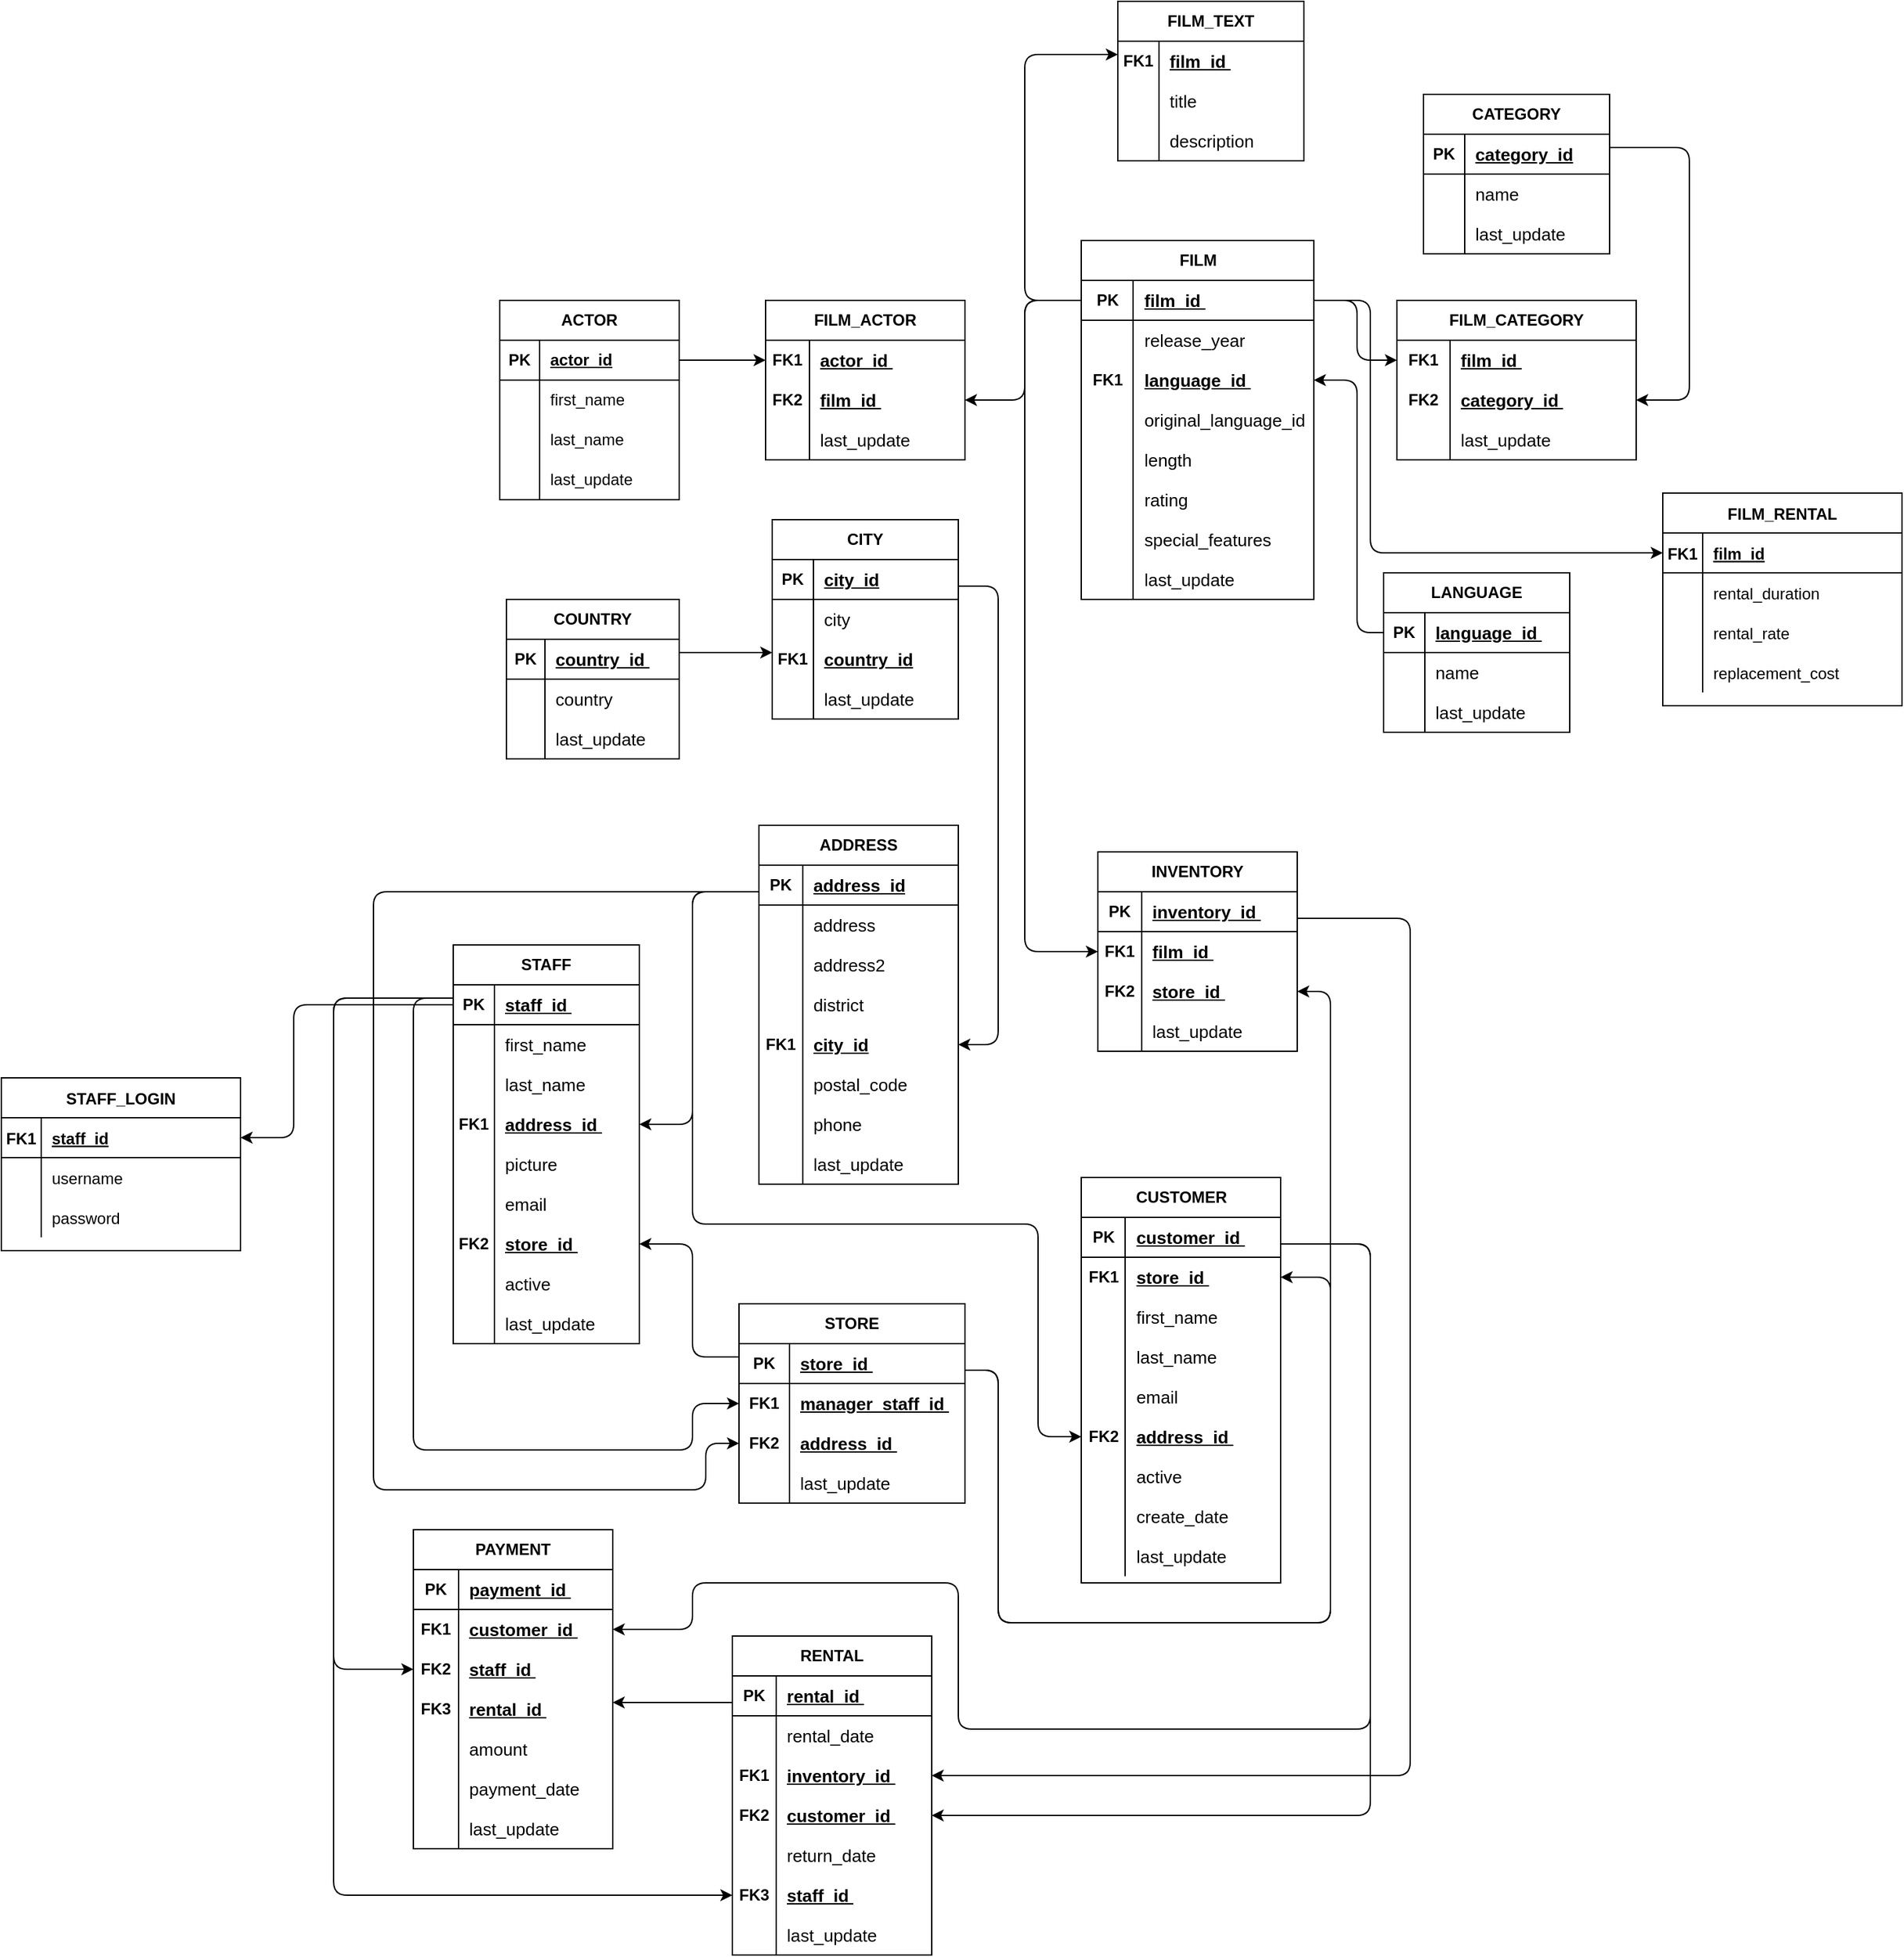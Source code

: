 <mxfile version="14.5.1" type="device"><diagram id="hzDuw-CJy6aQuLJGy8WN" name="Page-1"><mxGraphModel dx="2270" dy="2033" grid="1" gridSize="10" guides="1" tooltips="1" connect="1" arrows="1" fold="1" page="1" pageScale="1" pageWidth="850" pageHeight="1100" math="0" shadow="0"><root><mxCell id="0"/><mxCell id="1" parent="0"/><mxCell id="s1EHXb3iUAmw7SLePqEk-1" value="ACTOR" style="shape=table;html=1;whiteSpace=wrap;startSize=30;container=1;collapsible=0;childLayout=tableLayout;fixedRows=1;rowLines=0;fontStyle=1;align=center;" parent="1" vertex="1"><mxGeometry x="-25" y="-335" width="135" height="150" as="geometry"/></mxCell><mxCell id="s1EHXb3iUAmw7SLePqEk-2" value="" style="shape=partialRectangle;html=1;whiteSpace=wrap;collapsible=0;dropTarget=0;pointerEvents=0;fillColor=none;top=0;left=0;bottom=1;right=0;points=[[0,0.5],[1,0.5]];portConstraint=eastwest;" parent="s1EHXb3iUAmw7SLePqEk-1" vertex="1"><mxGeometry y="30" width="135" height="30" as="geometry"/></mxCell><mxCell id="s1EHXb3iUAmw7SLePqEk-3" value="&lt;b&gt;PK&lt;/b&gt;" style="shape=partialRectangle;html=1;whiteSpace=wrap;connectable=0;fillColor=none;top=0;left=0;bottom=0;right=0;overflow=hidden;" parent="s1EHXb3iUAmw7SLePqEk-2" vertex="1"><mxGeometry width="30" height="30" as="geometry"/></mxCell><mxCell id="s1EHXb3iUAmw7SLePqEk-4" value="&lt;b&gt;&lt;u&gt;actor_id&lt;/u&gt;&lt;/b&gt;" style="shape=partialRectangle;html=1;whiteSpace=wrap;connectable=0;fillColor=none;top=0;left=0;bottom=0;right=0;align=left;spacingLeft=6;overflow=hidden;" parent="s1EHXb3iUAmw7SLePqEk-2" vertex="1"><mxGeometry x="30" width="105" height="30" as="geometry"/></mxCell><mxCell id="s1EHXb3iUAmw7SLePqEk-5" value="" style="shape=partialRectangle;html=1;whiteSpace=wrap;collapsible=0;dropTarget=0;pointerEvents=0;fillColor=none;top=0;left=0;bottom=0;right=0;points=[[0,0.5],[1,0.5]];portConstraint=eastwest;" parent="s1EHXb3iUAmw7SLePqEk-1" vertex="1"><mxGeometry y="60" width="135" height="30" as="geometry"/></mxCell><mxCell id="s1EHXb3iUAmw7SLePqEk-6" value="" style="shape=partialRectangle;html=1;whiteSpace=wrap;connectable=0;fillColor=none;top=0;left=0;bottom=0;right=0;overflow=hidden;" parent="s1EHXb3iUAmw7SLePqEk-5" vertex="1"><mxGeometry width="30" height="30" as="geometry"/></mxCell><mxCell id="s1EHXb3iUAmw7SLePqEk-7" value="first_name" style="shape=partialRectangle;html=1;whiteSpace=wrap;connectable=0;fillColor=none;top=0;left=0;bottom=0;right=0;align=left;spacingLeft=6;overflow=hidden;" parent="s1EHXb3iUAmw7SLePqEk-5" vertex="1"><mxGeometry x="30" width="105" height="30" as="geometry"/></mxCell><mxCell id="s1EHXb3iUAmw7SLePqEk-8" value="" style="shape=partialRectangle;html=1;whiteSpace=wrap;collapsible=0;dropTarget=0;pointerEvents=0;fillColor=none;top=0;left=0;bottom=0;right=0;points=[[0,0.5],[1,0.5]];portConstraint=eastwest;" parent="s1EHXb3iUAmw7SLePqEk-1" vertex="1"><mxGeometry y="90" width="135" height="30" as="geometry"/></mxCell><mxCell id="s1EHXb3iUAmw7SLePqEk-9" value="" style="shape=partialRectangle;html=1;whiteSpace=wrap;connectable=0;fillColor=none;top=0;left=0;bottom=0;right=0;overflow=hidden;" parent="s1EHXb3iUAmw7SLePqEk-8" vertex="1"><mxGeometry width="30" height="30" as="geometry"/></mxCell><mxCell id="s1EHXb3iUAmw7SLePqEk-10" value="last_name" style="shape=partialRectangle;html=1;whiteSpace=wrap;connectable=0;fillColor=none;top=0;left=0;bottom=0;right=0;align=left;spacingLeft=6;overflow=hidden;" parent="s1EHXb3iUAmw7SLePqEk-8" vertex="1"><mxGeometry x="30" width="105" height="30" as="geometry"/></mxCell><mxCell id="s1EHXb3iUAmw7SLePqEk-11" value="" style="shape=partialRectangle;html=1;whiteSpace=wrap;collapsible=0;dropTarget=0;pointerEvents=0;fillColor=none;top=0;left=0;bottom=0;right=0;points=[[0,0.5],[1,0.5]];portConstraint=eastwest;" parent="s1EHXb3iUAmw7SLePqEk-1" vertex="1"><mxGeometry y="120" width="135" height="30" as="geometry"/></mxCell><mxCell id="s1EHXb3iUAmw7SLePqEk-12" value="" style="shape=partialRectangle;html=1;whiteSpace=wrap;connectable=0;fillColor=none;top=0;left=0;bottom=0;right=0;overflow=hidden;" parent="s1EHXb3iUAmw7SLePqEk-11" vertex="1"><mxGeometry width="30" height="30" as="geometry"/></mxCell><mxCell id="s1EHXb3iUAmw7SLePqEk-13" value="last_update" style="shape=partialRectangle;html=1;whiteSpace=wrap;connectable=0;fillColor=none;top=0;left=0;bottom=0;right=0;align=left;spacingLeft=6;overflow=hidden;" parent="s1EHXb3iUAmw7SLePqEk-11" vertex="1"><mxGeometry x="30" width="105" height="30" as="geometry"/></mxCell><mxCell id="s1EHXb3iUAmw7SLePqEk-102" value="ADDRESS" style="shape=table;html=1;whiteSpace=wrap;startSize=30;container=1;collapsible=0;childLayout=tableLayout;fixedRows=1;rowLines=0;fontStyle=1;align=center;" parent="1" vertex="1"><mxGeometry x="170" y="60" width="150" height="270" as="geometry"/></mxCell><mxCell id="s1EHXb3iUAmw7SLePqEk-103" value="" style="shape=partialRectangle;html=1;whiteSpace=wrap;collapsible=0;dropTarget=0;pointerEvents=0;fillColor=none;top=0;left=0;bottom=1;right=0;points=[[0,0.5],[1,0.5]];portConstraint=eastwest;" parent="s1EHXb3iUAmw7SLePqEk-102" vertex="1"><mxGeometry y="30" width="150" height="30" as="geometry"/></mxCell><mxCell id="s1EHXb3iUAmw7SLePqEk-104" value="&lt;b&gt;PK&lt;/b&gt;" style="shape=partialRectangle;html=1;whiteSpace=wrap;connectable=0;fillColor=none;top=0;left=0;bottom=0;right=0;overflow=hidden;" parent="s1EHXb3iUAmw7SLePqEk-103" vertex="1"><mxGeometry width="33" height="30" as="geometry"/></mxCell><mxCell id="s1EHXb3iUAmw7SLePqEk-105" value="&lt;b style=&quot;font-family: sans-serif ; font-size: 13.12px&quot;&gt;&lt;u&gt;address_id&lt;/u&gt;&lt;/b&gt;" style="shape=partialRectangle;html=1;whiteSpace=wrap;connectable=0;fillColor=none;top=0;left=0;bottom=0;right=0;align=left;spacingLeft=6;overflow=hidden;" parent="s1EHXb3iUAmw7SLePqEk-103" vertex="1"><mxGeometry x="33" width="117" height="30" as="geometry"/></mxCell><mxCell id="s1EHXb3iUAmw7SLePqEk-106" value="" style="shape=partialRectangle;html=1;whiteSpace=wrap;collapsible=0;dropTarget=0;pointerEvents=0;fillColor=none;top=0;left=0;bottom=0;right=0;points=[[0,0.5],[1,0.5]];portConstraint=eastwest;" parent="s1EHXb3iUAmw7SLePqEk-102" vertex="1"><mxGeometry y="60" width="150" height="30" as="geometry"/></mxCell><mxCell id="s1EHXb3iUAmw7SLePqEk-107" value="" style="shape=partialRectangle;html=1;whiteSpace=wrap;connectable=0;fillColor=none;top=0;left=0;bottom=0;right=0;overflow=hidden;" parent="s1EHXb3iUAmw7SLePqEk-106" vertex="1"><mxGeometry width="33" height="30" as="geometry"/></mxCell><mxCell id="s1EHXb3iUAmw7SLePqEk-108" value="&lt;span style=&quot;font-family: sans-serif ; font-size: 13.12px ; background-color: rgb(255 , 255 , 255)&quot;&gt;address&lt;/span&gt;" style="shape=partialRectangle;html=1;whiteSpace=wrap;connectable=0;fillColor=none;top=0;left=0;bottom=0;right=0;align=left;spacingLeft=6;overflow=hidden;" parent="s1EHXb3iUAmw7SLePqEk-106" vertex="1"><mxGeometry x="33" width="117" height="30" as="geometry"/></mxCell><mxCell id="s1EHXb3iUAmw7SLePqEk-109" value="" style="shape=partialRectangle;html=1;whiteSpace=wrap;collapsible=0;dropTarget=0;pointerEvents=0;fillColor=none;top=0;left=0;bottom=0;right=0;points=[[0,0.5],[1,0.5]];portConstraint=eastwest;" parent="s1EHXb3iUAmw7SLePqEk-102" vertex="1"><mxGeometry y="90" width="150" height="30" as="geometry"/></mxCell><mxCell id="s1EHXb3iUAmw7SLePqEk-110" value="" style="shape=partialRectangle;html=1;whiteSpace=wrap;connectable=0;fillColor=none;top=0;left=0;bottom=0;right=0;overflow=hidden;" parent="s1EHXb3iUAmw7SLePqEk-109" vertex="1"><mxGeometry width="33" height="30" as="geometry"/></mxCell><mxCell id="s1EHXb3iUAmw7SLePqEk-111" value="&lt;span style=&quot;font-family: sans-serif ; font-size: 13.12px ; background-color: rgb(255 , 255 , 255)&quot;&gt;address2&lt;/span&gt;" style="shape=partialRectangle;html=1;whiteSpace=wrap;connectable=0;fillColor=none;top=0;left=0;bottom=0;right=0;align=left;spacingLeft=6;overflow=hidden;" parent="s1EHXb3iUAmw7SLePqEk-109" vertex="1"><mxGeometry x="33" width="117" height="30" as="geometry"/></mxCell><mxCell id="s1EHXb3iUAmw7SLePqEk-124" value="" style="shape=partialRectangle;html=1;whiteSpace=wrap;collapsible=0;dropTarget=0;pointerEvents=0;fillColor=none;top=0;left=0;bottom=0;right=0;points=[[0,0.5],[1,0.5]];portConstraint=eastwest;" parent="s1EHXb3iUAmw7SLePqEk-102" vertex="1"><mxGeometry y="120" width="150" height="30" as="geometry"/></mxCell><mxCell id="s1EHXb3iUAmw7SLePqEk-125" value="" style="shape=partialRectangle;html=1;whiteSpace=wrap;connectable=0;fillColor=none;top=0;left=0;bottom=0;right=0;overflow=hidden;" parent="s1EHXb3iUAmw7SLePqEk-124" vertex="1"><mxGeometry width="33" height="30" as="geometry"/></mxCell><mxCell id="s1EHXb3iUAmw7SLePqEk-126" value="&lt;span style=&quot;font-family: sans-serif ; font-size: 13.12px ; background-color: rgb(255 , 255 , 255)&quot;&gt;district&lt;/span&gt;" style="shape=partialRectangle;html=1;whiteSpace=wrap;connectable=0;fillColor=none;top=0;left=0;bottom=0;right=0;align=left;spacingLeft=6;overflow=hidden;" parent="s1EHXb3iUAmw7SLePqEk-124" vertex="1"><mxGeometry x="33" width="117" height="30" as="geometry"/></mxCell><mxCell id="s1EHXb3iUAmw7SLePqEk-127" value="" style="shape=partialRectangle;html=1;whiteSpace=wrap;collapsible=0;dropTarget=0;pointerEvents=0;fillColor=none;top=0;left=0;bottom=0;right=0;points=[[0,0.5],[1,0.5]];portConstraint=eastwest;" parent="s1EHXb3iUAmw7SLePqEk-102" vertex="1"><mxGeometry y="150" width="150" height="30" as="geometry"/></mxCell><mxCell id="s1EHXb3iUAmw7SLePqEk-128" value="&lt;b&gt;FK1&lt;/b&gt;" style="shape=partialRectangle;html=1;whiteSpace=wrap;connectable=0;fillColor=none;top=0;left=0;bottom=0;right=0;overflow=hidden;" parent="s1EHXb3iUAmw7SLePqEk-127" vertex="1"><mxGeometry width="33" height="30" as="geometry"/></mxCell><mxCell id="s1EHXb3iUAmw7SLePqEk-129" value="&lt;u style=&quot;font-family: sans-serif ; font-size: 13.12px ; font-weight: 700&quot;&gt;city_id&lt;/u&gt;" style="shape=partialRectangle;html=1;whiteSpace=wrap;connectable=0;fillColor=none;top=0;left=0;bottom=0;right=0;align=left;spacingLeft=6;overflow=hidden;" parent="s1EHXb3iUAmw7SLePqEk-127" vertex="1"><mxGeometry x="33" width="117" height="30" as="geometry"/></mxCell><mxCell id="s1EHXb3iUAmw7SLePqEk-130" value="" style="shape=partialRectangle;html=1;whiteSpace=wrap;collapsible=0;dropTarget=0;pointerEvents=0;fillColor=none;top=0;left=0;bottom=0;right=0;points=[[0,0.5],[1,0.5]];portConstraint=eastwest;" parent="s1EHXb3iUAmw7SLePqEk-102" vertex="1"><mxGeometry y="180" width="150" height="30" as="geometry"/></mxCell><mxCell id="s1EHXb3iUAmw7SLePqEk-131" value="" style="shape=partialRectangle;html=1;whiteSpace=wrap;connectable=0;fillColor=none;top=0;left=0;bottom=0;right=0;overflow=hidden;" parent="s1EHXb3iUAmw7SLePqEk-130" vertex="1"><mxGeometry width="33" height="30" as="geometry"/></mxCell><mxCell id="s1EHXb3iUAmw7SLePqEk-132" value="&lt;span style=&quot;font-family: sans-serif ; font-size: 13.12px ; background-color: rgb(255 , 255 , 255)&quot;&gt;postal_code&lt;/span&gt;" style="shape=partialRectangle;html=1;whiteSpace=wrap;connectable=0;fillColor=none;top=0;left=0;bottom=0;right=0;align=left;spacingLeft=6;overflow=hidden;" parent="s1EHXb3iUAmw7SLePqEk-130" vertex="1"><mxGeometry x="33" width="117" height="30" as="geometry"/></mxCell><mxCell id="s1EHXb3iUAmw7SLePqEk-133" value="" style="shape=partialRectangle;html=1;whiteSpace=wrap;collapsible=0;dropTarget=0;pointerEvents=0;fillColor=none;top=0;left=0;bottom=0;right=0;points=[[0,0.5],[1,0.5]];portConstraint=eastwest;" parent="s1EHXb3iUAmw7SLePqEk-102" vertex="1"><mxGeometry y="210" width="150" height="30" as="geometry"/></mxCell><mxCell id="s1EHXb3iUAmw7SLePqEk-134" value="" style="shape=partialRectangle;html=1;whiteSpace=wrap;connectable=0;fillColor=none;top=0;left=0;bottom=0;right=0;overflow=hidden;" parent="s1EHXb3iUAmw7SLePqEk-133" vertex="1"><mxGeometry width="33" height="30" as="geometry"/></mxCell><mxCell id="s1EHXb3iUAmw7SLePqEk-135" value="&lt;span style=&quot;font-family: sans-serif ; font-size: 13.12px ; background-color: rgb(255 , 255 , 255)&quot;&gt;phone&lt;/span&gt;" style="shape=partialRectangle;html=1;whiteSpace=wrap;connectable=0;fillColor=none;top=0;left=0;bottom=0;right=0;align=left;spacingLeft=6;overflow=hidden;" parent="s1EHXb3iUAmw7SLePqEk-133" vertex="1"><mxGeometry x="33" width="117" height="30" as="geometry"/></mxCell><mxCell id="s1EHXb3iUAmw7SLePqEk-136" value="" style="shape=partialRectangle;html=1;whiteSpace=wrap;collapsible=0;dropTarget=0;pointerEvents=0;fillColor=none;top=0;left=0;bottom=0;right=0;points=[[0,0.5],[1,0.5]];portConstraint=eastwest;" parent="s1EHXb3iUAmw7SLePqEk-102" vertex="1"><mxGeometry y="240" width="150" height="30" as="geometry"/></mxCell><mxCell id="s1EHXb3iUAmw7SLePqEk-137" value="" style="shape=partialRectangle;html=1;whiteSpace=wrap;connectable=0;fillColor=none;top=0;left=0;bottom=0;right=0;overflow=hidden;" parent="s1EHXb3iUAmw7SLePqEk-136" vertex="1"><mxGeometry width="33" height="30" as="geometry"/></mxCell><mxCell id="s1EHXb3iUAmw7SLePqEk-138" value="&lt;span style=&quot;font-family: sans-serif ; font-size: 13.12px ; background-color: rgb(255 , 255 , 255)&quot;&gt;last_update&lt;/span&gt;" style="shape=partialRectangle;html=1;whiteSpace=wrap;connectable=0;fillColor=none;top=0;left=0;bottom=0;right=0;align=left;spacingLeft=6;overflow=hidden;" parent="s1EHXb3iUAmw7SLePqEk-136" vertex="1"><mxGeometry x="33" width="117" height="30" as="geometry"/></mxCell><mxCell id="s1EHXb3iUAmw7SLePqEk-139" value="CATEGORY" style="shape=table;html=1;whiteSpace=wrap;startSize=30;container=1;collapsible=0;childLayout=tableLayout;fixedRows=1;rowLines=0;fontStyle=1;align=center;" parent="1" vertex="1"><mxGeometry x="670" y="-490" width="140" height="120" as="geometry"/></mxCell><mxCell id="s1EHXb3iUAmw7SLePqEk-140" value="" style="shape=partialRectangle;html=1;whiteSpace=wrap;collapsible=0;dropTarget=0;pointerEvents=0;fillColor=none;top=0;left=0;bottom=1;right=0;points=[[0,0.5],[1,0.5]];portConstraint=eastwest;" parent="s1EHXb3iUAmw7SLePqEk-139" vertex="1"><mxGeometry y="30" width="140" height="30" as="geometry"/></mxCell><mxCell id="s1EHXb3iUAmw7SLePqEk-141" value="&lt;b&gt;PK&lt;/b&gt;" style="shape=partialRectangle;html=1;whiteSpace=wrap;connectable=0;fillColor=none;top=0;left=0;bottom=0;right=0;overflow=hidden;" parent="s1EHXb3iUAmw7SLePqEk-140" vertex="1"><mxGeometry width="31" height="30" as="geometry"/></mxCell><mxCell id="s1EHXb3iUAmw7SLePqEk-142" value="&lt;span style=&quot;font-family: sans-serif ; font-size: 13.12px ; font-weight: 700 ; background-color: rgb(255 , 255 , 255)&quot;&gt;&lt;u&gt;category_id&lt;/u&gt;&lt;/span&gt;" style="shape=partialRectangle;html=1;whiteSpace=wrap;connectable=0;fillColor=none;top=0;left=0;bottom=0;right=0;align=left;spacingLeft=6;overflow=hidden;" parent="s1EHXb3iUAmw7SLePqEk-140" vertex="1"><mxGeometry x="31" width="109" height="30" as="geometry"/></mxCell><mxCell id="s1EHXb3iUAmw7SLePqEk-143" value="" style="shape=partialRectangle;html=1;whiteSpace=wrap;collapsible=0;dropTarget=0;pointerEvents=0;fillColor=none;top=0;left=0;bottom=0;right=0;points=[[0,0.5],[1,0.5]];portConstraint=eastwest;" parent="s1EHXb3iUAmw7SLePqEk-139" vertex="1"><mxGeometry y="60" width="140" height="30" as="geometry"/></mxCell><mxCell id="s1EHXb3iUAmw7SLePqEk-144" value="" style="shape=partialRectangle;html=1;whiteSpace=wrap;connectable=0;fillColor=none;top=0;left=0;bottom=0;right=0;overflow=hidden;" parent="s1EHXb3iUAmw7SLePqEk-143" vertex="1"><mxGeometry width="31" height="30" as="geometry"/></mxCell><mxCell id="s1EHXb3iUAmw7SLePqEk-145" value="&lt;span style=&quot;font-family: sans-serif ; font-size: 13.12px ; background-color: rgb(255 , 255 , 255)&quot;&gt;name&lt;/span&gt;" style="shape=partialRectangle;html=1;whiteSpace=wrap;connectable=0;fillColor=none;top=0;left=0;bottom=0;right=0;align=left;spacingLeft=6;overflow=hidden;" parent="s1EHXb3iUAmw7SLePqEk-143" vertex="1"><mxGeometry x="31" width="109" height="30" as="geometry"/></mxCell><mxCell id="s1EHXb3iUAmw7SLePqEk-146" value="" style="shape=partialRectangle;html=1;whiteSpace=wrap;collapsible=0;dropTarget=0;pointerEvents=0;fillColor=none;top=0;left=0;bottom=0;right=0;points=[[0,0.5],[1,0.5]];portConstraint=eastwest;" parent="s1EHXb3iUAmw7SLePqEk-139" vertex="1"><mxGeometry y="90" width="140" height="30" as="geometry"/></mxCell><mxCell id="s1EHXb3iUAmw7SLePqEk-147" value="" style="shape=partialRectangle;html=1;whiteSpace=wrap;connectable=0;fillColor=none;top=0;left=0;bottom=0;right=0;overflow=hidden;" parent="s1EHXb3iUAmw7SLePqEk-146" vertex="1"><mxGeometry width="31" height="30" as="geometry"/></mxCell><mxCell id="s1EHXb3iUAmw7SLePqEk-148" value="&lt;span style=&quot;font-family: sans-serif ; font-size: 13.12px ; background-color: rgb(255 , 255 , 255)&quot;&gt;last_update&lt;/span&gt;" style="shape=partialRectangle;html=1;whiteSpace=wrap;connectable=0;fillColor=none;top=0;left=0;bottom=0;right=0;align=left;spacingLeft=6;overflow=hidden;" parent="s1EHXb3iUAmw7SLePqEk-146" vertex="1"><mxGeometry x="31" width="109" height="30" as="geometry"/></mxCell><mxCell id="s1EHXb3iUAmw7SLePqEk-149" value="CITY" style="shape=table;html=1;whiteSpace=wrap;startSize=30;container=1;collapsible=0;childLayout=tableLayout;fixedRows=1;rowLines=0;fontStyle=1;align=center;" parent="1" vertex="1"><mxGeometry x="180" y="-170" width="140" height="150" as="geometry"/></mxCell><mxCell id="s1EHXb3iUAmw7SLePqEk-150" value="" style="shape=partialRectangle;html=1;whiteSpace=wrap;collapsible=0;dropTarget=0;pointerEvents=0;fillColor=none;top=0;left=0;bottom=1;right=0;points=[[0,0.5],[1,0.5]];portConstraint=eastwest;" parent="s1EHXb3iUAmw7SLePqEk-149" vertex="1"><mxGeometry y="30" width="140" height="30" as="geometry"/></mxCell><mxCell id="s1EHXb3iUAmw7SLePqEk-151" value="&lt;b&gt;PK&lt;/b&gt;" style="shape=partialRectangle;html=1;whiteSpace=wrap;connectable=0;fillColor=none;top=0;left=0;bottom=0;right=0;overflow=hidden;" parent="s1EHXb3iUAmw7SLePqEk-150" vertex="1"><mxGeometry width="31" height="30" as="geometry"/></mxCell><mxCell id="s1EHXb3iUAmw7SLePqEk-152" value="&lt;span style=&quot;font-family: sans-serif ; font-size: 13.12px ; font-weight: 700 ; background-color: rgb(255 , 255 , 255)&quot;&gt;&lt;u&gt;city_id&lt;/u&gt;&lt;/span&gt;" style="shape=partialRectangle;html=1;whiteSpace=wrap;connectable=0;fillColor=none;top=0;left=0;bottom=0;right=0;align=left;spacingLeft=6;overflow=hidden;" parent="s1EHXb3iUAmw7SLePqEk-150" vertex="1"><mxGeometry x="31" width="109" height="30" as="geometry"/></mxCell><mxCell id="s1EHXb3iUAmw7SLePqEk-153" value="" style="shape=partialRectangle;html=1;whiteSpace=wrap;collapsible=0;dropTarget=0;pointerEvents=0;fillColor=none;top=0;left=0;bottom=0;right=0;points=[[0,0.5],[1,0.5]];portConstraint=eastwest;" parent="s1EHXb3iUAmw7SLePqEk-149" vertex="1"><mxGeometry y="60" width="140" height="30" as="geometry"/></mxCell><mxCell id="s1EHXb3iUAmw7SLePqEk-154" value="" style="shape=partialRectangle;html=1;whiteSpace=wrap;connectable=0;fillColor=none;top=0;left=0;bottom=0;right=0;overflow=hidden;" parent="s1EHXb3iUAmw7SLePqEk-153" vertex="1"><mxGeometry width="31" height="30" as="geometry"/></mxCell><mxCell id="s1EHXb3iUAmw7SLePqEk-155" value="&lt;span style=&quot;font-family: sans-serif ; font-size: 13.12px ; background-color: rgb(255 , 255 , 255)&quot;&gt;city&lt;/span&gt;" style="shape=partialRectangle;html=1;whiteSpace=wrap;connectable=0;fillColor=none;top=0;left=0;bottom=0;right=0;align=left;spacingLeft=6;overflow=hidden;" parent="s1EHXb3iUAmw7SLePqEk-153" vertex="1"><mxGeometry x="31" width="109" height="30" as="geometry"/></mxCell><mxCell id="s1EHXb3iUAmw7SLePqEk-156" value="" style="shape=partialRectangle;html=1;whiteSpace=wrap;collapsible=0;dropTarget=0;pointerEvents=0;fillColor=none;top=0;left=0;bottom=0;right=0;points=[[0,0.5],[1,0.5]];portConstraint=eastwest;" parent="s1EHXb3iUAmw7SLePqEk-149" vertex="1"><mxGeometry y="90" width="140" height="30" as="geometry"/></mxCell><mxCell id="s1EHXb3iUAmw7SLePqEk-157" value="&lt;b&gt;FK1&lt;/b&gt;" style="shape=partialRectangle;html=1;whiteSpace=wrap;connectable=0;fillColor=none;top=0;left=0;bottom=0;right=0;overflow=hidden;" parent="s1EHXb3iUAmw7SLePqEk-156" vertex="1"><mxGeometry width="31" height="30" as="geometry"/></mxCell><mxCell id="s1EHXb3iUAmw7SLePqEk-158" value="&lt;span style=&quot;font-family: sans-serif ; font-size: 13.12px ; background-color: rgb(255 , 255 , 255)&quot;&gt;&lt;b&gt;&lt;u&gt;country_id&lt;/u&gt;&lt;/b&gt;&lt;/span&gt;" style="shape=partialRectangle;html=1;whiteSpace=wrap;connectable=0;fillColor=none;top=0;left=0;bottom=0;right=0;align=left;spacingLeft=6;overflow=hidden;" parent="s1EHXb3iUAmw7SLePqEk-156" vertex="1"><mxGeometry x="31" width="109" height="30" as="geometry"/></mxCell><mxCell id="s1EHXb3iUAmw7SLePqEk-159" value="" style="shape=partialRectangle;html=1;whiteSpace=wrap;collapsible=0;dropTarget=0;pointerEvents=0;fillColor=none;top=0;left=0;bottom=0;right=0;points=[[0,0.5],[1,0.5]];portConstraint=eastwest;" parent="s1EHXb3iUAmw7SLePqEk-149" vertex="1"><mxGeometry y="120" width="140" height="30" as="geometry"/></mxCell><mxCell id="s1EHXb3iUAmw7SLePqEk-160" value="" style="shape=partialRectangle;html=1;whiteSpace=wrap;connectable=0;fillColor=none;top=0;left=0;bottom=0;right=0;overflow=hidden;" parent="s1EHXb3iUAmw7SLePqEk-159" vertex="1"><mxGeometry width="31" height="30" as="geometry"/></mxCell><mxCell id="s1EHXb3iUAmw7SLePqEk-161" value="&lt;span style=&quot;font-family: sans-serif ; font-size: 13.12px ; background-color: rgb(255 , 255 , 255)&quot;&gt;last_update&lt;/span&gt;" style="shape=partialRectangle;html=1;whiteSpace=wrap;connectable=0;fillColor=none;top=0;left=0;bottom=0;right=0;align=left;spacingLeft=6;overflow=hidden;" parent="s1EHXb3iUAmw7SLePqEk-159" vertex="1"><mxGeometry x="31" width="109" height="30" as="geometry"/></mxCell><mxCell id="s1EHXb3iUAmw7SLePqEk-162" value="COUNTRY" style="shape=table;html=1;whiteSpace=wrap;startSize=30;container=1;collapsible=0;childLayout=tableLayout;fixedRows=1;rowLines=0;fontStyle=1;align=center;" parent="1" vertex="1"><mxGeometry x="-20" y="-110" width="130" height="120" as="geometry"/></mxCell><mxCell id="s1EHXb3iUAmw7SLePqEk-163" value="" style="shape=partialRectangle;html=1;whiteSpace=wrap;collapsible=0;dropTarget=0;pointerEvents=0;fillColor=none;top=0;left=0;bottom=1;right=0;points=[[0,0.5],[1,0.5]];portConstraint=eastwest;" parent="s1EHXb3iUAmw7SLePqEk-162" vertex="1"><mxGeometry y="30" width="130" height="30" as="geometry"/></mxCell><mxCell id="s1EHXb3iUAmw7SLePqEk-164" value="&lt;b&gt;PK&lt;/b&gt;" style="shape=partialRectangle;html=1;whiteSpace=wrap;connectable=0;fillColor=none;top=0;left=0;bottom=0;right=0;overflow=hidden;" parent="s1EHXb3iUAmw7SLePqEk-163" vertex="1"><mxGeometry width="29" height="30" as="geometry"/></mxCell><mxCell id="s1EHXb3iUAmw7SLePqEk-165" value="&lt;span style=&quot;font-family: sans-serif ; font-size: 13.12px ; font-weight: 700 ; background-color: rgb(255 , 255 , 255)&quot;&gt;&lt;u&gt;country_id&amp;nbsp;&lt;/u&gt;&lt;/span&gt;" style="shape=partialRectangle;html=1;whiteSpace=wrap;connectable=0;fillColor=none;top=0;left=0;bottom=0;right=0;align=left;spacingLeft=6;overflow=hidden;" parent="s1EHXb3iUAmw7SLePqEk-163" vertex="1"><mxGeometry x="29" width="101" height="30" as="geometry"/></mxCell><mxCell id="s1EHXb3iUAmw7SLePqEk-166" value="" style="shape=partialRectangle;html=1;whiteSpace=wrap;collapsible=0;dropTarget=0;pointerEvents=0;fillColor=none;top=0;left=0;bottom=0;right=0;points=[[0,0.5],[1,0.5]];portConstraint=eastwest;" parent="s1EHXb3iUAmw7SLePqEk-162" vertex="1"><mxGeometry y="60" width="130" height="30" as="geometry"/></mxCell><mxCell id="s1EHXb3iUAmw7SLePqEk-167" value="" style="shape=partialRectangle;html=1;whiteSpace=wrap;connectable=0;fillColor=none;top=0;left=0;bottom=0;right=0;overflow=hidden;" parent="s1EHXb3iUAmw7SLePqEk-166" vertex="1"><mxGeometry width="29" height="30" as="geometry"/></mxCell><mxCell id="s1EHXb3iUAmw7SLePqEk-168" value="&lt;span style=&quot;font-family: sans-serif ; font-size: 13.12px ; background-color: rgb(255 , 255 , 255)&quot;&gt;country&lt;/span&gt;" style="shape=partialRectangle;html=1;whiteSpace=wrap;connectable=0;fillColor=none;top=0;left=0;bottom=0;right=0;align=left;spacingLeft=6;overflow=hidden;" parent="s1EHXb3iUAmw7SLePqEk-166" vertex="1"><mxGeometry x="29" width="101" height="30" as="geometry"/></mxCell><mxCell id="s1EHXb3iUAmw7SLePqEk-169" value="" style="shape=partialRectangle;html=1;whiteSpace=wrap;collapsible=0;dropTarget=0;pointerEvents=0;fillColor=none;top=0;left=0;bottom=0;right=0;points=[[0,0.5],[1,0.5]];portConstraint=eastwest;" parent="s1EHXb3iUAmw7SLePqEk-162" vertex="1"><mxGeometry y="90" width="130" height="30" as="geometry"/></mxCell><mxCell id="s1EHXb3iUAmw7SLePqEk-170" value="" style="shape=partialRectangle;html=1;whiteSpace=wrap;connectable=0;fillColor=none;top=0;left=0;bottom=0;right=0;overflow=hidden;" parent="s1EHXb3iUAmw7SLePqEk-169" vertex="1"><mxGeometry width="29" height="30" as="geometry"/></mxCell><mxCell id="s1EHXb3iUAmw7SLePqEk-171" value="&lt;span style=&quot;font-family: sans-serif ; font-size: 13.12px ; background-color: rgb(255 , 255 , 255)&quot;&gt;last_update&lt;/span&gt;" style="shape=partialRectangle;html=1;whiteSpace=wrap;connectable=0;fillColor=none;top=0;left=0;bottom=0;right=0;align=left;spacingLeft=6;overflow=hidden;" parent="s1EHXb3iUAmw7SLePqEk-169" vertex="1"><mxGeometry x="29" width="101" height="30" as="geometry"/></mxCell><mxCell id="s1EHXb3iUAmw7SLePqEk-172" value="CUSTOMER" style="shape=table;html=1;whiteSpace=wrap;startSize=30;container=1;collapsible=0;childLayout=tableLayout;fixedRows=1;rowLines=0;fontStyle=1;align=center;" parent="1" vertex="1"><mxGeometry x="412.5" y="325" width="150" height="305" as="geometry"/></mxCell><mxCell id="s1EHXb3iUAmw7SLePqEk-173" value="" style="shape=partialRectangle;html=1;whiteSpace=wrap;collapsible=0;dropTarget=0;pointerEvents=0;fillColor=none;top=0;left=0;bottom=1;right=0;points=[[0,0.5],[1,0.5]];portConstraint=eastwest;" parent="s1EHXb3iUAmw7SLePqEk-172" vertex="1"><mxGeometry y="30" width="150" height="30" as="geometry"/></mxCell><mxCell id="s1EHXb3iUAmw7SLePqEk-174" value="&lt;b&gt;PK&lt;/b&gt;" style="shape=partialRectangle;html=1;whiteSpace=wrap;connectable=0;fillColor=none;top=0;left=0;bottom=0;right=0;overflow=hidden;" parent="s1EHXb3iUAmw7SLePqEk-173" vertex="1"><mxGeometry width="33" height="30" as="geometry"/></mxCell><mxCell id="s1EHXb3iUAmw7SLePqEk-175" value="&lt;span style=&quot;font-family: sans-serif ; font-size: 13.12px ; font-weight: 700 ; background-color: rgb(255 , 255 , 255)&quot;&gt;&lt;u&gt;customer_id&amp;nbsp;&lt;/u&gt;&lt;/span&gt;" style="shape=partialRectangle;html=1;whiteSpace=wrap;connectable=0;fillColor=none;top=0;left=0;bottom=0;right=0;align=left;spacingLeft=6;overflow=hidden;" parent="s1EHXb3iUAmw7SLePqEk-173" vertex="1"><mxGeometry x="33" width="117" height="30" as="geometry"/></mxCell><mxCell id="s1EHXb3iUAmw7SLePqEk-176" value="" style="shape=partialRectangle;html=1;whiteSpace=wrap;collapsible=0;dropTarget=0;pointerEvents=0;fillColor=none;top=0;left=0;bottom=0;right=0;points=[[0,0.5],[1,0.5]];portConstraint=eastwest;" parent="s1EHXb3iUAmw7SLePqEk-172" vertex="1"><mxGeometry y="60" width="150" height="30" as="geometry"/></mxCell><mxCell id="s1EHXb3iUAmw7SLePqEk-177" value="&lt;b&gt;FK1&lt;/b&gt;" style="shape=partialRectangle;html=1;whiteSpace=wrap;connectable=0;fillColor=none;top=0;left=0;bottom=0;right=0;overflow=hidden;" parent="s1EHXb3iUAmw7SLePqEk-176" vertex="1"><mxGeometry width="33" height="30" as="geometry"/></mxCell><mxCell id="s1EHXb3iUAmw7SLePqEk-178" value="&lt;span style=&quot;font-family: sans-serif ; font-size: 13.12px ; font-weight: 700 ; background-color: rgb(255 , 255 , 255)&quot;&gt;&lt;u&gt;store_id&amp;nbsp;&lt;/u&gt;&lt;/span&gt;" style="shape=partialRectangle;html=1;whiteSpace=wrap;connectable=0;fillColor=none;top=0;left=0;bottom=0;right=0;align=left;spacingLeft=6;overflow=hidden;" parent="s1EHXb3iUAmw7SLePqEk-176" vertex="1"><mxGeometry x="33" width="117" height="30" as="geometry"/></mxCell><mxCell id="s1EHXb3iUAmw7SLePqEk-179" value="" style="shape=partialRectangle;html=1;whiteSpace=wrap;collapsible=0;dropTarget=0;pointerEvents=0;fillColor=none;top=0;left=0;bottom=0;right=0;points=[[0,0.5],[1,0.5]];portConstraint=eastwest;" parent="s1EHXb3iUAmw7SLePqEk-172" vertex="1"><mxGeometry y="90" width="150" height="30" as="geometry"/></mxCell><mxCell id="s1EHXb3iUAmw7SLePqEk-180" value="" style="shape=partialRectangle;html=1;whiteSpace=wrap;connectable=0;fillColor=none;top=0;left=0;bottom=0;right=0;overflow=hidden;" parent="s1EHXb3iUAmw7SLePqEk-179" vertex="1"><mxGeometry width="33" height="30" as="geometry"/></mxCell><mxCell id="s1EHXb3iUAmw7SLePqEk-181" value="&lt;span style=&quot;font-family: sans-serif ; font-size: 13.12px ; background-color: rgb(255 , 255 , 255)&quot;&gt;first_name&lt;/span&gt;" style="shape=partialRectangle;html=1;whiteSpace=wrap;connectable=0;fillColor=none;top=0;left=0;bottom=0;right=0;align=left;spacingLeft=6;overflow=hidden;" parent="s1EHXb3iUAmw7SLePqEk-179" vertex="1"><mxGeometry x="33" width="117" height="30" as="geometry"/></mxCell><mxCell id="s1EHXb3iUAmw7SLePqEk-182" value="" style="shape=partialRectangle;html=1;whiteSpace=wrap;collapsible=0;dropTarget=0;pointerEvents=0;fillColor=none;top=0;left=0;bottom=0;right=0;points=[[0,0.5],[1,0.5]];portConstraint=eastwest;" parent="s1EHXb3iUAmw7SLePqEk-172" vertex="1"><mxGeometry y="120" width="150" height="30" as="geometry"/></mxCell><mxCell id="s1EHXb3iUAmw7SLePqEk-183" value="" style="shape=partialRectangle;html=1;whiteSpace=wrap;connectable=0;fillColor=none;top=0;left=0;bottom=0;right=0;overflow=hidden;" parent="s1EHXb3iUAmw7SLePqEk-182" vertex="1"><mxGeometry width="33" height="30" as="geometry"/></mxCell><mxCell id="s1EHXb3iUAmw7SLePqEk-184" value="&lt;span style=&quot;font-family: sans-serif ; font-size: 13.12px ; background-color: rgb(255 , 255 , 255)&quot;&gt;last_name&lt;/span&gt;" style="shape=partialRectangle;html=1;whiteSpace=wrap;connectable=0;fillColor=none;top=0;left=0;bottom=0;right=0;align=left;spacingLeft=6;overflow=hidden;" parent="s1EHXb3iUAmw7SLePqEk-182" vertex="1"><mxGeometry x="33" width="117" height="30" as="geometry"/></mxCell><mxCell id="s1EHXb3iUAmw7SLePqEk-185" value="" style="shape=partialRectangle;html=1;whiteSpace=wrap;collapsible=0;dropTarget=0;pointerEvents=0;fillColor=none;top=0;left=0;bottom=0;right=0;points=[[0,0.5],[1,0.5]];portConstraint=eastwest;" parent="s1EHXb3iUAmw7SLePqEk-172" vertex="1"><mxGeometry y="150" width="150" height="30" as="geometry"/></mxCell><mxCell id="s1EHXb3iUAmw7SLePqEk-186" value="" style="shape=partialRectangle;html=1;whiteSpace=wrap;connectable=0;fillColor=none;top=0;left=0;bottom=0;right=0;overflow=hidden;" parent="s1EHXb3iUAmw7SLePqEk-185" vertex="1"><mxGeometry width="33" height="30" as="geometry"/></mxCell><mxCell id="s1EHXb3iUAmw7SLePqEk-187" value="&lt;span style=&quot;font-family: sans-serif ; font-size: 13.12px ; background-color: rgb(255 , 255 , 255)&quot;&gt;email&lt;/span&gt;" style="shape=partialRectangle;html=1;whiteSpace=wrap;connectable=0;fillColor=none;top=0;left=0;bottom=0;right=0;align=left;spacingLeft=6;overflow=hidden;" parent="s1EHXb3iUAmw7SLePqEk-185" vertex="1"><mxGeometry x="33" width="117" height="30" as="geometry"/></mxCell><mxCell id="s1EHXb3iUAmw7SLePqEk-188" value="" style="shape=partialRectangle;html=1;whiteSpace=wrap;collapsible=0;dropTarget=0;pointerEvents=0;fillColor=none;top=0;left=0;bottom=0;right=0;points=[[0,0.5],[1,0.5]];portConstraint=eastwest;" parent="s1EHXb3iUAmw7SLePqEk-172" vertex="1"><mxGeometry y="180" width="150" height="30" as="geometry"/></mxCell><mxCell id="s1EHXb3iUAmw7SLePqEk-189" value="&lt;b&gt;FK2&lt;/b&gt;" style="shape=partialRectangle;html=1;whiteSpace=wrap;connectable=0;fillColor=none;top=0;left=0;bottom=0;right=0;overflow=hidden;" parent="s1EHXb3iUAmw7SLePqEk-188" vertex="1"><mxGeometry width="33" height="30" as="geometry"/></mxCell><mxCell id="s1EHXb3iUAmw7SLePqEk-190" value="&lt;span style=&quot;font-family: sans-serif ; font-size: 13.12px ; font-weight: 700 ; background-color: rgb(255 , 255 , 255)&quot;&gt;&lt;u&gt;address_id&amp;nbsp;&lt;/u&gt;&lt;/span&gt;" style="shape=partialRectangle;html=1;whiteSpace=wrap;connectable=0;fillColor=none;top=0;left=0;bottom=0;right=0;align=left;spacingLeft=6;overflow=hidden;" parent="s1EHXb3iUAmw7SLePqEk-188" vertex="1"><mxGeometry x="33" width="117" height="30" as="geometry"/></mxCell><mxCell id="s1EHXb3iUAmw7SLePqEk-191" value="" style="shape=partialRectangle;html=1;whiteSpace=wrap;collapsible=0;dropTarget=0;pointerEvents=0;fillColor=none;top=0;left=0;bottom=0;right=0;points=[[0,0.5],[1,0.5]];portConstraint=eastwest;" parent="s1EHXb3iUAmw7SLePqEk-172" vertex="1"><mxGeometry y="210" width="150" height="30" as="geometry"/></mxCell><mxCell id="s1EHXb3iUAmw7SLePqEk-192" value="" style="shape=partialRectangle;html=1;whiteSpace=wrap;connectable=0;fillColor=none;top=0;left=0;bottom=0;right=0;overflow=hidden;" parent="s1EHXb3iUAmw7SLePqEk-191" vertex="1"><mxGeometry width="33" height="30" as="geometry"/></mxCell><mxCell id="s1EHXb3iUAmw7SLePqEk-193" value="&lt;span style=&quot;font-family: sans-serif ; font-size: 13.12px ; background-color: rgb(255 , 255 , 255)&quot;&gt;active&lt;/span&gt;" style="shape=partialRectangle;html=1;whiteSpace=wrap;connectable=0;fillColor=none;top=0;left=0;bottom=0;right=0;align=left;spacingLeft=6;overflow=hidden;" parent="s1EHXb3iUAmw7SLePqEk-191" vertex="1"><mxGeometry x="33" width="117" height="30" as="geometry"/></mxCell><mxCell id="s1EHXb3iUAmw7SLePqEk-194" value="" style="shape=partialRectangle;html=1;whiteSpace=wrap;collapsible=0;dropTarget=0;pointerEvents=0;fillColor=none;top=0;left=0;bottom=0;right=0;points=[[0,0.5],[1,0.5]];portConstraint=eastwest;" parent="s1EHXb3iUAmw7SLePqEk-172" vertex="1"><mxGeometry y="240" width="150" height="30" as="geometry"/></mxCell><mxCell id="s1EHXb3iUAmw7SLePqEk-195" value="" style="shape=partialRectangle;html=1;whiteSpace=wrap;connectable=0;fillColor=none;top=0;left=0;bottom=0;right=0;overflow=hidden;" parent="s1EHXb3iUAmw7SLePqEk-194" vertex="1"><mxGeometry width="33" height="30" as="geometry"/></mxCell><mxCell id="s1EHXb3iUAmw7SLePqEk-196" value="&lt;span style=&quot;font-family: sans-serif ; font-size: 13.12px ; background-color: rgb(255 , 255 , 255)&quot;&gt;create_date&lt;/span&gt;" style="shape=partialRectangle;html=1;whiteSpace=wrap;connectable=0;fillColor=none;top=0;left=0;bottom=0;right=0;align=left;spacingLeft=6;overflow=hidden;" parent="s1EHXb3iUAmw7SLePqEk-194" vertex="1"><mxGeometry x="33" width="117" height="30" as="geometry"/></mxCell><mxCell id="s1EHXb3iUAmw7SLePqEk-197" value="" style="shape=partialRectangle;html=1;whiteSpace=wrap;collapsible=0;dropTarget=0;pointerEvents=0;fillColor=none;top=0;left=0;bottom=0;right=0;points=[[0,0.5],[1,0.5]];portConstraint=eastwest;" parent="s1EHXb3iUAmw7SLePqEk-172" vertex="1"><mxGeometry y="270" width="150" height="30" as="geometry"/></mxCell><mxCell id="s1EHXb3iUAmw7SLePqEk-198" value="" style="shape=partialRectangle;html=1;whiteSpace=wrap;connectable=0;fillColor=none;top=0;left=0;bottom=0;right=0;overflow=hidden;" parent="s1EHXb3iUAmw7SLePqEk-197" vertex="1"><mxGeometry width="33" height="30" as="geometry"/></mxCell><mxCell id="s1EHXb3iUAmw7SLePqEk-199" value="&lt;span style=&quot;font-family: sans-serif ; font-size: 13.12px ; background-color: rgb(255 , 255 , 255)&quot;&gt;last_update&lt;/span&gt;" style="shape=partialRectangle;html=1;whiteSpace=wrap;connectable=0;fillColor=none;top=0;left=0;bottom=0;right=0;align=left;spacingLeft=6;overflow=hidden;" parent="s1EHXb3iUAmw7SLePqEk-197" vertex="1"><mxGeometry x="33" width="117" height="30" as="geometry"/></mxCell><mxCell id="s1EHXb3iUAmw7SLePqEk-200" value="FILM" style="shape=table;html=1;whiteSpace=wrap;startSize=30;container=1;collapsible=0;childLayout=tableLayout;fixedRows=1;rowLines=0;fontStyle=1;align=center;" parent="1" vertex="1"><mxGeometry x="412.5" y="-380" width="175" height="270" as="geometry"/></mxCell><mxCell id="s1EHXb3iUAmw7SLePqEk-201" value="" style="shape=partialRectangle;html=1;whiteSpace=wrap;collapsible=0;dropTarget=0;pointerEvents=0;fillColor=none;top=0;left=0;bottom=1;right=0;points=[[0,0.5],[1,0.5]];portConstraint=eastwest;" parent="s1EHXb3iUAmw7SLePqEk-200" vertex="1"><mxGeometry y="30" width="175" height="30" as="geometry"/></mxCell><mxCell id="s1EHXb3iUAmw7SLePqEk-202" value="&lt;b&gt;PK&lt;/b&gt;" style="shape=partialRectangle;html=1;whiteSpace=wrap;connectable=0;fillColor=none;top=0;left=0;bottom=0;right=0;overflow=hidden;" parent="s1EHXb3iUAmw7SLePqEk-201" vertex="1"><mxGeometry width="39" height="30" as="geometry"/></mxCell><mxCell id="s1EHXb3iUAmw7SLePqEk-203" value="&lt;span style=&quot;font-family: sans-serif ; font-size: 13.12px ; font-weight: 700 ; background-color: rgb(255 , 255 , 255)&quot;&gt;&lt;u&gt;film_id&amp;nbsp;&lt;/u&gt;&lt;/span&gt;" style="shape=partialRectangle;html=1;whiteSpace=wrap;connectable=0;fillColor=none;top=0;left=0;bottom=0;right=0;align=left;spacingLeft=6;overflow=hidden;" parent="s1EHXb3iUAmw7SLePqEk-201" vertex="1"><mxGeometry x="39" width="136" height="30" as="geometry"/></mxCell><mxCell id="s1EHXb3iUAmw7SLePqEk-210" value="" style="shape=partialRectangle;html=1;whiteSpace=wrap;collapsible=0;dropTarget=0;pointerEvents=0;fillColor=none;top=0;left=0;bottom=0;right=0;points=[[0,0.5],[1,0.5]];portConstraint=eastwest;" parent="s1EHXb3iUAmw7SLePqEk-200" vertex="1"><mxGeometry y="60" width="175" height="30" as="geometry"/></mxCell><mxCell id="s1EHXb3iUAmw7SLePqEk-211" value="" style="shape=partialRectangle;html=1;whiteSpace=wrap;connectable=0;fillColor=none;top=0;left=0;bottom=0;right=0;overflow=hidden;" parent="s1EHXb3iUAmw7SLePqEk-210" vertex="1"><mxGeometry width="39" height="30" as="geometry"/></mxCell><mxCell id="s1EHXb3iUAmw7SLePqEk-212" value="&lt;span style=&quot;font-family: sans-serif ; font-size: 13.12px ; background-color: rgb(255 , 255 , 255)&quot;&gt;release_year&lt;/span&gt;" style="shape=partialRectangle;html=1;whiteSpace=wrap;connectable=0;fillColor=none;top=0;left=0;bottom=0;right=0;align=left;spacingLeft=6;overflow=hidden;" parent="s1EHXb3iUAmw7SLePqEk-210" vertex="1"><mxGeometry x="39" width="136" height="30" as="geometry"/></mxCell><mxCell id="s1EHXb3iUAmw7SLePqEk-213" value="" style="shape=partialRectangle;html=1;whiteSpace=wrap;collapsible=0;dropTarget=0;pointerEvents=0;fillColor=none;top=0;left=0;bottom=0;right=0;points=[[0,0.5],[1,0.5]];portConstraint=eastwest;" parent="s1EHXb3iUAmw7SLePqEk-200" vertex="1"><mxGeometry y="90" width="175" height="30" as="geometry"/></mxCell><mxCell id="s1EHXb3iUAmw7SLePqEk-214" value="&lt;b&gt;FK1&lt;/b&gt;" style="shape=partialRectangle;html=1;whiteSpace=wrap;connectable=0;fillColor=none;top=0;left=0;bottom=0;right=0;overflow=hidden;" parent="s1EHXb3iUAmw7SLePqEk-213" vertex="1"><mxGeometry width="39" height="30" as="geometry"/></mxCell><mxCell id="s1EHXb3iUAmw7SLePqEk-215" value="&lt;span style=&quot;font-family: sans-serif ; font-size: 13.12px ; font-weight: 700 ; background-color: rgb(255 , 255 , 255)&quot;&gt;&lt;u&gt;language_id&amp;nbsp;&lt;/u&gt;&lt;/span&gt;" style="shape=partialRectangle;html=1;whiteSpace=wrap;connectable=0;fillColor=none;top=0;left=0;bottom=0;right=0;align=left;spacingLeft=6;overflow=hidden;" parent="s1EHXb3iUAmw7SLePqEk-213" vertex="1"><mxGeometry x="39" width="136" height="30" as="geometry"/></mxCell><mxCell id="s1EHXb3iUAmw7SLePqEk-216" value="" style="shape=partialRectangle;html=1;whiteSpace=wrap;collapsible=0;dropTarget=0;pointerEvents=0;fillColor=none;top=0;left=0;bottom=0;right=0;points=[[0,0.5],[1,0.5]];portConstraint=eastwest;" parent="s1EHXb3iUAmw7SLePqEk-200" vertex="1"><mxGeometry y="120" width="175" height="30" as="geometry"/></mxCell><mxCell id="s1EHXb3iUAmw7SLePqEk-217" value="" style="shape=partialRectangle;html=1;whiteSpace=wrap;connectable=0;fillColor=none;top=0;left=0;bottom=0;right=0;overflow=hidden;" parent="s1EHXb3iUAmw7SLePqEk-216" vertex="1"><mxGeometry width="39" height="30" as="geometry"/></mxCell><mxCell id="s1EHXb3iUAmw7SLePqEk-218" value="&lt;span style=&quot;font-family: sans-serif ; font-size: 13.12px ; background-color: rgb(255 , 255 , 255)&quot;&gt;original_language_id&lt;/span&gt;" style="shape=partialRectangle;html=1;whiteSpace=wrap;connectable=0;fillColor=none;top=0;left=0;bottom=0;right=0;align=left;spacingLeft=6;overflow=hidden;" parent="s1EHXb3iUAmw7SLePqEk-216" vertex="1"><mxGeometry x="39" width="136" height="30" as="geometry"/></mxCell><mxCell id="s1EHXb3iUAmw7SLePqEk-225" value="" style="shape=partialRectangle;html=1;whiteSpace=wrap;collapsible=0;dropTarget=0;pointerEvents=0;fillColor=none;top=0;left=0;bottom=0;right=0;points=[[0,0.5],[1,0.5]];portConstraint=eastwest;" parent="s1EHXb3iUAmw7SLePqEk-200" vertex="1"><mxGeometry y="150" width="175" height="30" as="geometry"/></mxCell><mxCell id="s1EHXb3iUAmw7SLePqEk-226" value="" style="shape=partialRectangle;html=1;whiteSpace=wrap;connectable=0;fillColor=none;top=0;left=0;bottom=0;right=0;overflow=hidden;" parent="s1EHXb3iUAmw7SLePqEk-225" vertex="1"><mxGeometry width="39" height="30" as="geometry"/></mxCell><mxCell id="s1EHXb3iUAmw7SLePqEk-227" value="&lt;span style=&quot;font-family: sans-serif ; font-size: 13.12px ; background-color: rgb(255 , 255 , 255)&quot;&gt;length&lt;/span&gt;" style="shape=partialRectangle;html=1;whiteSpace=wrap;connectable=0;fillColor=none;top=0;left=0;bottom=0;right=0;align=left;spacingLeft=6;overflow=hidden;" parent="s1EHXb3iUAmw7SLePqEk-225" vertex="1"><mxGeometry x="39" width="136" height="30" as="geometry"/></mxCell><mxCell id="s1EHXb3iUAmw7SLePqEk-231" value="" style="shape=partialRectangle;html=1;whiteSpace=wrap;collapsible=0;dropTarget=0;pointerEvents=0;fillColor=none;top=0;left=0;bottom=0;right=0;points=[[0,0.5],[1,0.5]];portConstraint=eastwest;" parent="s1EHXb3iUAmw7SLePqEk-200" vertex="1"><mxGeometry y="180" width="175" height="30" as="geometry"/></mxCell><mxCell id="s1EHXb3iUAmw7SLePqEk-232" value="" style="shape=partialRectangle;html=1;whiteSpace=wrap;connectable=0;fillColor=none;top=0;left=0;bottom=0;right=0;overflow=hidden;" parent="s1EHXb3iUAmw7SLePqEk-231" vertex="1"><mxGeometry width="39" height="30" as="geometry"/></mxCell><mxCell id="s1EHXb3iUAmw7SLePqEk-233" value="&lt;span style=&quot;font-family: sans-serif ; font-size: 13.12px ; background-color: rgb(255 , 255 , 255)&quot;&gt;rating&lt;/span&gt;" style="shape=partialRectangle;html=1;whiteSpace=wrap;connectable=0;fillColor=none;top=0;left=0;bottom=0;right=0;align=left;spacingLeft=6;overflow=hidden;" parent="s1EHXb3iUAmw7SLePqEk-231" vertex="1"><mxGeometry x="39" width="136" height="30" as="geometry"/></mxCell><mxCell id="s1EHXb3iUAmw7SLePqEk-234" value="" style="shape=partialRectangle;html=1;whiteSpace=wrap;collapsible=0;dropTarget=0;pointerEvents=0;fillColor=none;top=0;left=0;bottom=0;right=0;points=[[0,0.5],[1,0.5]];portConstraint=eastwest;" parent="s1EHXb3iUAmw7SLePqEk-200" vertex="1"><mxGeometry y="210" width="175" height="30" as="geometry"/></mxCell><mxCell id="s1EHXb3iUAmw7SLePqEk-235" value="" style="shape=partialRectangle;html=1;whiteSpace=wrap;connectable=0;fillColor=none;top=0;left=0;bottom=0;right=0;overflow=hidden;" parent="s1EHXb3iUAmw7SLePqEk-234" vertex="1"><mxGeometry width="39" height="30" as="geometry"/></mxCell><mxCell id="s1EHXb3iUAmw7SLePqEk-236" value="&lt;span style=&quot;font-family: sans-serif ; font-size: 13.12px ; background-color: rgb(255 , 255 , 255)&quot;&gt;special_features&lt;/span&gt;" style="shape=partialRectangle;html=1;whiteSpace=wrap;connectable=0;fillColor=none;top=0;left=0;bottom=0;right=0;align=left;spacingLeft=6;overflow=hidden;" parent="s1EHXb3iUAmw7SLePqEk-234" vertex="1"><mxGeometry x="39" width="136" height="30" as="geometry"/></mxCell><mxCell id="s1EHXb3iUAmw7SLePqEk-237" value="" style="shape=partialRectangle;html=1;whiteSpace=wrap;collapsible=0;dropTarget=0;pointerEvents=0;fillColor=none;top=0;left=0;bottom=0;right=0;points=[[0,0.5],[1,0.5]];portConstraint=eastwest;" parent="s1EHXb3iUAmw7SLePqEk-200" vertex="1"><mxGeometry y="240" width="175" height="30" as="geometry"/></mxCell><mxCell id="s1EHXb3iUAmw7SLePqEk-238" value="" style="shape=partialRectangle;html=1;whiteSpace=wrap;connectable=0;fillColor=none;top=0;left=0;bottom=0;right=0;overflow=hidden;" parent="s1EHXb3iUAmw7SLePqEk-237" vertex="1"><mxGeometry width="39" height="30" as="geometry"/></mxCell><mxCell id="s1EHXb3iUAmw7SLePqEk-239" value="&lt;span style=&quot;font-family: sans-serif ; font-size: 13.12px ; background-color: rgb(255 , 255 , 255)&quot;&gt;last_update&lt;/span&gt;" style="shape=partialRectangle;html=1;whiteSpace=wrap;connectable=0;fillColor=none;top=0;left=0;bottom=0;right=0;align=left;spacingLeft=6;overflow=hidden;" parent="s1EHXb3iUAmw7SLePqEk-237" vertex="1"><mxGeometry x="39" width="136" height="30" as="geometry"/></mxCell><mxCell id="s1EHXb3iUAmw7SLePqEk-240" value="FILM_ACTOR" style="shape=table;html=1;whiteSpace=wrap;startSize=30;container=1;collapsible=0;childLayout=tableLayout;fixedRows=1;rowLines=0;fontStyle=1;align=center;" parent="1" vertex="1"><mxGeometry x="175" y="-335" width="150" height="120" as="geometry"/></mxCell><mxCell id="s1EHXb3iUAmw7SLePqEk-244" value="" style="shape=partialRectangle;html=1;whiteSpace=wrap;collapsible=0;dropTarget=0;pointerEvents=0;fillColor=none;top=0;left=0;bottom=0;right=0;points=[[0,0.5],[1,0.5]];portConstraint=eastwest;" parent="s1EHXb3iUAmw7SLePqEk-240" vertex="1"><mxGeometry y="30" width="150" height="30" as="geometry"/></mxCell><mxCell id="s1EHXb3iUAmw7SLePqEk-245" value="&lt;b&gt;FK1&lt;/b&gt;" style="shape=partialRectangle;html=1;whiteSpace=wrap;connectable=0;fillColor=none;top=0;left=0;bottom=0;right=0;overflow=hidden;" parent="s1EHXb3iUAmw7SLePqEk-244" vertex="1"><mxGeometry width="33" height="30" as="geometry"/></mxCell><mxCell id="s1EHXb3iUAmw7SLePqEk-246" value="&lt;span style=&quot;font-family: sans-serif ; font-size: 13.12px ; font-weight: 700 ; background-color: rgb(255 , 255 , 255)&quot;&gt;&lt;u&gt;actor_id&amp;nbsp;&lt;/u&gt;&lt;/span&gt;" style="shape=partialRectangle;html=1;whiteSpace=wrap;connectable=0;fillColor=none;top=0;left=0;bottom=0;right=0;align=left;spacingLeft=6;overflow=hidden;" parent="s1EHXb3iUAmw7SLePqEk-244" vertex="1"><mxGeometry x="33" width="117" height="30" as="geometry"/></mxCell><mxCell id="s1EHXb3iUAmw7SLePqEk-247" value="" style="shape=partialRectangle;html=1;whiteSpace=wrap;collapsible=0;dropTarget=0;pointerEvents=0;fillColor=none;top=0;left=0;bottom=0;right=0;points=[[0,0.5],[1,0.5]];portConstraint=eastwest;" parent="s1EHXb3iUAmw7SLePqEk-240" vertex="1"><mxGeometry y="60" width="150" height="30" as="geometry"/></mxCell><mxCell id="s1EHXb3iUAmw7SLePqEk-248" value="&lt;b&gt;FK2&lt;/b&gt;" style="shape=partialRectangle;html=1;whiteSpace=wrap;connectable=0;fillColor=none;top=0;left=0;bottom=0;right=0;overflow=hidden;" parent="s1EHXb3iUAmw7SLePqEk-247" vertex="1"><mxGeometry width="33" height="30" as="geometry"/></mxCell><mxCell id="s1EHXb3iUAmw7SLePqEk-249" value="&lt;span style=&quot;font-family: sans-serif ; font-size: 13.12px ; font-weight: 700 ; background-color: rgb(255 , 255 , 255)&quot;&gt;&lt;u&gt;film_id&amp;nbsp;&lt;/u&gt;&lt;/span&gt;" style="shape=partialRectangle;html=1;whiteSpace=wrap;connectable=0;fillColor=none;top=0;left=0;bottom=0;right=0;align=left;spacingLeft=6;overflow=hidden;" parent="s1EHXb3iUAmw7SLePqEk-247" vertex="1"><mxGeometry x="33" width="117" height="30" as="geometry"/></mxCell><mxCell id="s1EHXb3iUAmw7SLePqEk-250" value="" style="shape=partialRectangle;html=1;whiteSpace=wrap;collapsible=0;dropTarget=0;pointerEvents=0;fillColor=none;top=0;left=0;bottom=0;right=0;points=[[0,0.5],[1,0.5]];portConstraint=eastwest;" parent="s1EHXb3iUAmw7SLePqEk-240" vertex="1"><mxGeometry y="90" width="150" height="30" as="geometry"/></mxCell><mxCell id="s1EHXb3iUAmw7SLePqEk-251" value="" style="shape=partialRectangle;html=1;whiteSpace=wrap;connectable=0;fillColor=none;top=0;left=0;bottom=0;right=0;overflow=hidden;" parent="s1EHXb3iUAmw7SLePqEk-250" vertex="1"><mxGeometry width="33" height="30" as="geometry"/></mxCell><mxCell id="s1EHXb3iUAmw7SLePqEk-252" value="&lt;span style=&quot;font-family: sans-serif ; font-size: 13.12px ; background-color: rgb(255 , 255 , 255)&quot;&gt;last_update&lt;/span&gt;" style="shape=partialRectangle;html=1;whiteSpace=wrap;connectable=0;fillColor=none;top=0;left=0;bottom=0;right=0;align=left;spacingLeft=6;overflow=hidden;" parent="s1EHXb3iUAmw7SLePqEk-250" vertex="1"><mxGeometry x="33" width="117" height="30" as="geometry"/></mxCell><mxCell id="s1EHXb3iUAmw7SLePqEk-253" value="FILM_CATEGORY" style="shape=table;html=1;whiteSpace=wrap;startSize=30;container=1;collapsible=0;childLayout=tableLayout;fixedRows=1;rowLines=0;fontStyle=1;align=center;" parent="1" vertex="1"><mxGeometry x="650" y="-335" width="180" height="120" as="geometry"/></mxCell><mxCell id="s1EHXb3iUAmw7SLePqEk-257" value="" style="shape=partialRectangle;html=1;whiteSpace=wrap;collapsible=0;dropTarget=0;pointerEvents=0;fillColor=none;top=0;left=0;bottom=0;right=0;points=[[0,0.5],[1,0.5]];portConstraint=eastwest;" parent="s1EHXb3iUAmw7SLePqEk-253" vertex="1"><mxGeometry y="30" width="180" height="30" as="geometry"/></mxCell><mxCell id="s1EHXb3iUAmw7SLePqEk-258" value="&lt;b&gt;FK1&lt;/b&gt;" style="shape=partialRectangle;html=1;whiteSpace=wrap;connectable=0;fillColor=none;top=0;left=0;bottom=0;right=0;overflow=hidden;" parent="s1EHXb3iUAmw7SLePqEk-257" vertex="1"><mxGeometry width="40" height="30" as="geometry"/></mxCell><mxCell id="s1EHXb3iUAmw7SLePqEk-259" value="&lt;span style=&quot;font-family: sans-serif ; font-size: 13.12px ; font-weight: 700 ; background-color: rgb(255 , 255 , 255)&quot;&gt;&lt;u&gt;film_id&amp;nbsp;&lt;/u&gt;&lt;/span&gt;" style="shape=partialRectangle;html=1;whiteSpace=wrap;connectable=0;fillColor=none;top=0;left=0;bottom=0;right=0;align=left;spacingLeft=6;overflow=hidden;" parent="s1EHXb3iUAmw7SLePqEk-257" vertex="1"><mxGeometry x="40" width="140" height="30" as="geometry"/></mxCell><mxCell id="s1EHXb3iUAmw7SLePqEk-260" value="" style="shape=partialRectangle;html=1;whiteSpace=wrap;collapsible=0;dropTarget=0;pointerEvents=0;fillColor=none;top=0;left=0;bottom=0;right=0;points=[[0,0.5],[1,0.5]];portConstraint=eastwest;" parent="s1EHXb3iUAmw7SLePqEk-253" vertex="1"><mxGeometry y="60" width="180" height="30" as="geometry"/></mxCell><mxCell id="s1EHXb3iUAmw7SLePqEk-261" value="&lt;b&gt;FK2&lt;/b&gt;" style="shape=partialRectangle;html=1;whiteSpace=wrap;connectable=0;fillColor=none;top=0;left=0;bottom=0;right=0;overflow=hidden;" parent="s1EHXb3iUAmw7SLePqEk-260" vertex="1"><mxGeometry width="40" height="30" as="geometry"/></mxCell><mxCell id="s1EHXb3iUAmw7SLePqEk-262" value="&lt;span style=&quot;font-family: sans-serif ; font-size: 13.12px ; font-weight: 700 ; background-color: rgb(255 , 255 , 255)&quot;&gt;&lt;u&gt;category_id&amp;nbsp;&lt;/u&gt;&lt;/span&gt;" style="shape=partialRectangle;html=1;whiteSpace=wrap;connectable=0;fillColor=none;top=0;left=0;bottom=0;right=0;align=left;spacingLeft=6;overflow=hidden;" parent="s1EHXb3iUAmw7SLePqEk-260" vertex="1"><mxGeometry x="40" width="140" height="30" as="geometry"/></mxCell><mxCell id="s1EHXb3iUAmw7SLePqEk-263" value="" style="shape=partialRectangle;html=1;whiteSpace=wrap;collapsible=0;dropTarget=0;pointerEvents=0;fillColor=none;top=0;left=0;bottom=0;right=0;points=[[0,0.5],[1,0.5]];portConstraint=eastwest;" parent="s1EHXb3iUAmw7SLePqEk-253" vertex="1"><mxGeometry y="90" width="180" height="30" as="geometry"/></mxCell><mxCell id="s1EHXb3iUAmw7SLePqEk-264" value="" style="shape=partialRectangle;html=1;whiteSpace=wrap;connectable=0;fillColor=none;top=0;left=0;bottom=0;right=0;overflow=hidden;" parent="s1EHXb3iUAmw7SLePqEk-263" vertex="1"><mxGeometry width="40" height="30" as="geometry"/></mxCell><mxCell id="s1EHXb3iUAmw7SLePqEk-265" value="&lt;span style=&quot;font-family: sans-serif ; font-size: 13.12px ; background-color: rgb(255 , 255 , 255)&quot;&gt;last_update&lt;/span&gt;" style="shape=partialRectangle;html=1;whiteSpace=wrap;connectable=0;fillColor=none;top=0;left=0;bottom=0;right=0;align=left;spacingLeft=6;overflow=hidden;" parent="s1EHXb3iUAmw7SLePqEk-263" vertex="1"><mxGeometry x="40" width="140" height="30" as="geometry"/></mxCell><mxCell id="s1EHXb3iUAmw7SLePqEk-266" value="FILM_TEXT" style="shape=table;html=1;whiteSpace=wrap;startSize=30;container=1;collapsible=0;childLayout=tableLayout;fixedRows=1;rowLines=0;fontStyle=1;align=center;" parent="1" vertex="1"><mxGeometry x="440" y="-560" width="140" height="120" as="geometry"/></mxCell><mxCell id="s1EHXb3iUAmw7SLePqEk-276" value="" style="shape=partialRectangle;html=1;whiteSpace=wrap;collapsible=0;dropTarget=0;pointerEvents=0;fillColor=none;top=0;left=0;bottom=0;right=0;points=[[0,0.5],[1,0.5]];portConstraint=eastwest;" parent="s1EHXb3iUAmw7SLePqEk-266" vertex="1"><mxGeometry y="30" width="140" height="30" as="geometry"/></mxCell><mxCell id="s1EHXb3iUAmw7SLePqEk-277" value="&lt;b&gt;FK1&lt;/b&gt;" style="shape=partialRectangle;html=1;whiteSpace=wrap;connectable=0;fillColor=none;top=0;left=0;bottom=0;right=0;overflow=hidden;" parent="s1EHXb3iUAmw7SLePqEk-276" vertex="1"><mxGeometry width="31" height="30" as="geometry"/></mxCell><mxCell id="s1EHXb3iUAmw7SLePqEk-278" value="&lt;span style=&quot;font-family: sans-serif ; font-size: 13.12px ; font-weight: 700 ; background-color: rgb(255 , 255 , 255)&quot;&gt;&lt;u&gt;film_id&amp;nbsp;&lt;/u&gt;&lt;/span&gt;" style="shape=partialRectangle;html=1;whiteSpace=wrap;connectable=0;fillColor=none;top=0;left=0;bottom=0;right=0;align=left;spacingLeft=6;overflow=hidden;" parent="s1EHXb3iUAmw7SLePqEk-276" vertex="1"><mxGeometry x="31" width="109" height="30" as="geometry"/></mxCell><mxCell id="s1EHXb3iUAmw7SLePqEk-270" value="" style="shape=partialRectangle;html=1;whiteSpace=wrap;collapsible=0;dropTarget=0;pointerEvents=0;fillColor=none;top=0;left=0;bottom=0;right=0;points=[[0,0.5],[1,0.5]];portConstraint=eastwest;" parent="s1EHXb3iUAmw7SLePqEk-266" vertex="1"><mxGeometry y="60" width="140" height="30" as="geometry"/></mxCell><mxCell id="s1EHXb3iUAmw7SLePqEk-271" value="" style="shape=partialRectangle;html=1;whiteSpace=wrap;connectable=0;fillColor=none;top=0;left=0;bottom=0;right=0;overflow=hidden;" parent="s1EHXb3iUAmw7SLePqEk-270" vertex="1"><mxGeometry width="31" height="30" as="geometry"/></mxCell><mxCell id="s1EHXb3iUAmw7SLePqEk-272" value="&lt;span style=&quot;font-family: sans-serif ; font-size: 13.12px ; background-color: rgb(255 , 255 , 255)&quot;&gt;title&lt;/span&gt;" style="shape=partialRectangle;html=1;whiteSpace=wrap;connectable=0;fillColor=none;top=0;left=0;bottom=0;right=0;align=left;spacingLeft=6;overflow=hidden;" parent="s1EHXb3iUAmw7SLePqEk-270" vertex="1"><mxGeometry x="31" width="109" height="30" as="geometry"/></mxCell><mxCell id="s1EHXb3iUAmw7SLePqEk-273" value="" style="shape=partialRectangle;html=1;whiteSpace=wrap;collapsible=0;dropTarget=0;pointerEvents=0;fillColor=none;top=0;left=0;bottom=0;right=0;points=[[0,0.5],[1,0.5]];portConstraint=eastwest;" parent="s1EHXb3iUAmw7SLePqEk-266" vertex="1"><mxGeometry y="90" width="140" height="30" as="geometry"/></mxCell><mxCell id="s1EHXb3iUAmw7SLePqEk-274" value="" style="shape=partialRectangle;html=1;whiteSpace=wrap;connectable=0;fillColor=none;top=0;left=0;bottom=0;right=0;overflow=hidden;" parent="s1EHXb3iUAmw7SLePqEk-273" vertex="1"><mxGeometry width="31" height="30" as="geometry"/></mxCell><mxCell id="s1EHXb3iUAmw7SLePqEk-275" value="&lt;span style=&quot;font-family: sans-serif ; font-size: 13.12px ; background-color: rgb(255 , 255 , 255)&quot;&gt;description&lt;/span&gt;" style="shape=partialRectangle;html=1;whiteSpace=wrap;connectable=0;fillColor=none;top=0;left=0;bottom=0;right=0;align=left;spacingLeft=6;overflow=hidden;" parent="s1EHXb3iUAmw7SLePqEk-273" vertex="1"><mxGeometry x="31" width="109" height="30" as="geometry"/></mxCell><mxCell id="s1EHXb3iUAmw7SLePqEk-279" value="INVENTORY" style="shape=table;html=1;whiteSpace=wrap;startSize=30;container=1;collapsible=0;childLayout=tableLayout;fixedRows=1;rowLines=0;fontStyle=1;align=center;" parent="1" vertex="1"><mxGeometry x="425" y="80" width="150" height="150" as="geometry"/></mxCell><mxCell id="s1EHXb3iUAmw7SLePqEk-280" value="" style="shape=partialRectangle;html=1;whiteSpace=wrap;collapsible=0;dropTarget=0;pointerEvents=0;fillColor=none;top=0;left=0;bottom=1;right=0;points=[[0,0.5],[1,0.5]];portConstraint=eastwest;" parent="s1EHXb3iUAmw7SLePqEk-279" vertex="1"><mxGeometry y="30" width="150" height="30" as="geometry"/></mxCell><mxCell id="s1EHXb3iUAmw7SLePqEk-281" value="&lt;b&gt;PK&lt;/b&gt;" style="shape=partialRectangle;html=1;whiteSpace=wrap;connectable=0;fillColor=none;top=0;left=0;bottom=0;right=0;overflow=hidden;" parent="s1EHXb3iUAmw7SLePqEk-280" vertex="1"><mxGeometry width="33" height="30" as="geometry"/></mxCell><mxCell id="s1EHXb3iUAmw7SLePqEk-282" value="&lt;span style=&quot;font-family: sans-serif ; font-size: 13.12px ; font-weight: 700 ; background-color: rgb(255 , 255 , 255)&quot;&gt;&lt;u&gt;inventory_id&amp;nbsp;&lt;/u&gt;&lt;/span&gt;" style="shape=partialRectangle;html=1;whiteSpace=wrap;connectable=0;fillColor=none;top=0;left=0;bottom=0;right=0;align=left;spacingLeft=6;overflow=hidden;" parent="s1EHXb3iUAmw7SLePqEk-280" vertex="1"><mxGeometry x="33" width="117" height="30" as="geometry"/></mxCell><mxCell id="s1EHXb3iUAmw7SLePqEk-283" value="" style="shape=partialRectangle;html=1;whiteSpace=wrap;collapsible=0;dropTarget=0;pointerEvents=0;fillColor=none;top=0;left=0;bottom=0;right=0;points=[[0,0.5],[1,0.5]];portConstraint=eastwest;" parent="s1EHXb3iUAmw7SLePqEk-279" vertex="1"><mxGeometry y="60" width="150" height="30" as="geometry"/></mxCell><mxCell id="s1EHXb3iUAmw7SLePqEk-284" value="&lt;b&gt;FK1&lt;/b&gt;" style="shape=partialRectangle;html=1;whiteSpace=wrap;connectable=0;fillColor=none;top=0;left=0;bottom=0;right=0;overflow=hidden;" parent="s1EHXb3iUAmw7SLePqEk-283" vertex="1"><mxGeometry width="33" height="30" as="geometry"/></mxCell><mxCell id="s1EHXb3iUAmw7SLePqEk-285" value="&lt;span style=&quot;font-family: sans-serif ; font-size: 13.12px ; font-weight: 700 ; background-color: rgb(255 , 255 , 255)&quot;&gt;&lt;u&gt;film_id&amp;nbsp;&lt;/u&gt;&lt;/span&gt;" style="shape=partialRectangle;html=1;whiteSpace=wrap;connectable=0;fillColor=none;top=0;left=0;bottom=0;right=0;align=left;spacingLeft=6;overflow=hidden;" parent="s1EHXb3iUAmw7SLePqEk-283" vertex="1"><mxGeometry x="33" width="117" height="30" as="geometry"/></mxCell><mxCell id="s1EHXb3iUAmw7SLePqEk-286" value="" style="shape=partialRectangle;html=1;whiteSpace=wrap;collapsible=0;dropTarget=0;pointerEvents=0;fillColor=none;top=0;left=0;bottom=0;right=0;points=[[0,0.5],[1,0.5]];portConstraint=eastwest;" parent="s1EHXb3iUAmw7SLePqEk-279" vertex="1"><mxGeometry y="90" width="150" height="30" as="geometry"/></mxCell><mxCell id="s1EHXb3iUAmw7SLePqEk-287" value="&lt;b&gt;FK2&lt;/b&gt;" style="shape=partialRectangle;html=1;whiteSpace=wrap;connectable=0;fillColor=none;top=0;left=0;bottom=0;right=0;overflow=hidden;" parent="s1EHXb3iUAmw7SLePqEk-286" vertex="1"><mxGeometry width="33" height="30" as="geometry"/></mxCell><mxCell id="s1EHXb3iUAmw7SLePqEk-288" value="&lt;span style=&quot;font-family: sans-serif ; font-size: 13.12px ; font-weight: 700 ; background-color: rgb(255 , 255 , 255)&quot;&gt;&lt;u&gt;store_id&amp;nbsp;&lt;/u&gt;&lt;/span&gt;" style="shape=partialRectangle;html=1;whiteSpace=wrap;connectable=0;fillColor=none;top=0;left=0;bottom=0;right=0;align=left;spacingLeft=6;overflow=hidden;" parent="s1EHXb3iUAmw7SLePqEk-286" vertex="1"><mxGeometry x="33" width="117" height="30" as="geometry"/></mxCell><mxCell id="s1EHXb3iUAmw7SLePqEk-289" value="" style="shape=partialRectangle;html=1;whiteSpace=wrap;collapsible=0;dropTarget=0;pointerEvents=0;fillColor=none;top=0;left=0;bottom=0;right=0;points=[[0,0.5],[1,0.5]];portConstraint=eastwest;" parent="s1EHXb3iUAmw7SLePqEk-279" vertex="1"><mxGeometry y="120" width="150" height="30" as="geometry"/></mxCell><mxCell id="s1EHXb3iUAmw7SLePqEk-290" value="" style="shape=partialRectangle;html=1;whiteSpace=wrap;connectable=0;fillColor=none;top=0;left=0;bottom=0;right=0;overflow=hidden;" parent="s1EHXb3iUAmw7SLePqEk-289" vertex="1"><mxGeometry width="33" height="30" as="geometry"/></mxCell><mxCell id="s1EHXb3iUAmw7SLePqEk-291" value="&lt;span style=&quot;font-family: sans-serif ; font-size: 13.12px ; background-color: rgb(255 , 255 , 255)&quot;&gt;last_update&lt;/span&gt;" style="shape=partialRectangle;html=1;whiteSpace=wrap;connectable=0;fillColor=none;top=0;left=0;bottom=0;right=0;align=left;spacingLeft=6;overflow=hidden;" parent="s1EHXb3iUAmw7SLePqEk-289" vertex="1"><mxGeometry x="33" width="117" height="30" as="geometry"/></mxCell><mxCell id="s1EHXb3iUAmw7SLePqEk-294" value="LANGUAGE" style="shape=table;html=1;whiteSpace=wrap;startSize=30;container=1;collapsible=0;childLayout=tableLayout;fixedRows=1;rowLines=0;fontStyle=1;align=center;" parent="1" vertex="1"><mxGeometry x="640" y="-130" width="140" height="120" as="geometry"/></mxCell><mxCell id="s1EHXb3iUAmw7SLePqEk-295" value="" style="shape=partialRectangle;html=1;whiteSpace=wrap;collapsible=0;dropTarget=0;pointerEvents=0;fillColor=none;top=0;left=0;bottom=1;right=0;points=[[0,0.5],[1,0.5]];portConstraint=eastwest;" parent="s1EHXb3iUAmw7SLePqEk-294" vertex="1"><mxGeometry y="30" width="140" height="30" as="geometry"/></mxCell><mxCell id="s1EHXb3iUAmw7SLePqEk-296" value="&lt;b&gt;PK&lt;/b&gt;" style="shape=partialRectangle;html=1;whiteSpace=wrap;connectable=0;fillColor=none;top=0;left=0;bottom=0;right=0;overflow=hidden;" parent="s1EHXb3iUAmw7SLePqEk-295" vertex="1"><mxGeometry width="31" height="30" as="geometry"/></mxCell><mxCell id="s1EHXb3iUAmw7SLePqEk-297" value="&lt;span style=&quot;font-family: sans-serif ; font-size: 13.12px ; font-weight: 700 ; background-color: rgb(255 , 255 , 255)&quot;&gt;&lt;u&gt;language_id&amp;nbsp;&lt;/u&gt;&lt;/span&gt;" style="shape=partialRectangle;html=1;whiteSpace=wrap;connectable=0;fillColor=none;top=0;left=0;bottom=0;right=0;align=left;spacingLeft=6;overflow=hidden;" parent="s1EHXb3iUAmw7SLePqEk-295" vertex="1"><mxGeometry x="31" width="109" height="30" as="geometry"/></mxCell><mxCell id="s1EHXb3iUAmw7SLePqEk-298" value="" style="shape=partialRectangle;html=1;whiteSpace=wrap;collapsible=0;dropTarget=0;pointerEvents=0;fillColor=none;top=0;left=0;bottom=0;right=0;points=[[0,0.5],[1,0.5]];portConstraint=eastwest;" parent="s1EHXb3iUAmw7SLePqEk-294" vertex="1"><mxGeometry y="60" width="140" height="30" as="geometry"/></mxCell><mxCell id="s1EHXb3iUAmw7SLePqEk-299" value="" style="shape=partialRectangle;html=1;whiteSpace=wrap;connectable=0;fillColor=none;top=0;left=0;bottom=0;right=0;overflow=hidden;" parent="s1EHXb3iUAmw7SLePqEk-298" vertex="1"><mxGeometry width="31" height="30" as="geometry"/></mxCell><mxCell id="s1EHXb3iUAmw7SLePqEk-300" value="&lt;span style=&quot;font-family: sans-serif ; font-size: 13.12px ; background-color: rgb(255 , 255 , 255)&quot;&gt;name&lt;/span&gt;" style="shape=partialRectangle;html=1;whiteSpace=wrap;connectable=0;fillColor=none;top=0;left=0;bottom=0;right=0;align=left;spacingLeft=6;overflow=hidden;" parent="s1EHXb3iUAmw7SLePqEk-298" vertex="1"><mxGeometry x="31" width="109" height="30" as="geometry"/></mxCell><mxCell id="s1EHXb3iUAmw7SLePqEk-301" value="" style="shape=partialRectangle;html=1;whiteSpace=wrap;collapsible=0;dropTarget=0;pointerEvents=0;fillColor=none;top=0;left=0;bottom=0;right=0;points=[[0,0.5],[1,0.5]];portConstraint=eastwest;" parent="s1EHXb3iUAmw7SLePqEk-294" vertex="1"><mxGeometry y="90" width="140" height="30" as="geometry"/></mxCell><mxCell id="s1EHXb3iUAmw7SLePqEk-302" value="" style="shape=partialRectangle;html=1;whiteSpace=wrap;connectable=0;fillColor=none;top=0;left=0;bottom=0;right=0;overflow=hidden;" parent="s1EHXb3iUAmw7SLePqEk-301" vertex="1"><mxGeometry width="31" height="30" as="geometry"/></mxCell><mxCell id="s1EHXb3iUAmw7SLePqEk-303" value="&lt;span style=&quot;font-family: sans-serif ; font-size: 13.12px ; background-color: rgb(255 , 255 , 255)&quot;&gt;last_update&lt;/span&gt;" style="shape=partialRectangle;html=1;whiteSpace=wrap;connectable=0;fillColor=none;top=0;left=0;bottom=0;right=0;align=left;spacingLeft=6;overflow=hidden;" parent="s1EHXb3iUAmw7SLePqEk-301" vertex="1"><mxGeometry x="31" width="109" height="30" as="geometry"/></mxCell><mxCell id="s1EHXb3iUAmw7SLePqEk-304" value="PAYMENT" style="shape=table;html=1;whiteSpace=wrap;startSize=30;container=1;collapsible=0;childLayout=tableLayout;fixedRows=1;rowLines=0;fontStyle=1;align=center;" parent="1" vertex="1"><mxGeometry x="-90" y="590" width="150" height="240" as="geometry"/></mxCell><mxCell id="s1EHXb3iUAmw7SLePqEk-305" value="" style="shape=partialRectangle;html=1;whiteSpace=wrap;collapsible=0;dropTarget=0;pointerEvents=0;fillColor=none;top=0;left=0;bottom=1;right=0;points=[[0,0.5],[1,0.5]];portConstraint=eastwest;" parent="s1EHXb3iUAmw7SLePqEk-304" vertex="1"><mxGeometry y="30" width="150" height="30" as="geometry"/></mxCell><mxCell id="s1EHXb3iUAmw7SLePqEk-306" value="&lt;b&gt;PK&lt;/b&gt;" style="shape=partialRectangle;html=1;whiteSpace=wrap;connectable=0;fillColor=none;top=0;left=0;bottom=0;right=0;overflow=hidden;" parent="s1EHXb3iUAmw7SLePqEk-305" vertex="1"><mxGeometry width="34" height="30" as="geometry"/></mxCell><mxCell id="s1EHXb3iUAmw7SLePqEk-307" value="&lt;span style=&quot;font-family: sans-serif ; font-size: 13.12px ; font-weight: 700 ; background-color: rgb(255 , 255 , 255)&quot;&gt;&lt;u&gt;payment_id&amp;nbsp;&lt;/u&gt;&lt;/span&gt;" style="shape=partialRectangle;html=1;whiteSpace=wrap;connectable=0;fillColor=none;top=0;left=0;bottom=0;right=0;align=left;spacingLeft=6;overflow=hidden;" parent="s1EHXb3iUAmw7SLePqEk-305" vertex="1"><mxGeometry x="34" width="116" height="30" as="geometry"/></mxCell><mxCell id="s1EHXb3iUAmw7SLePqEk-308" value="" style="shape=partialRectangle;html=1;whiteSpace=wrap;collapsible=0;dropTarget=0;pointerEvents=0;fillColor=none;top=0;left=0;bottom=0;right=0;points=[[0,0.5],[1,0.5]];portConstraint=eastwest;" parent="s1EHXb3iUAmw7SLePqEk-304" vertex="1"><mxGeometry y="60" width="150" height="30" as="geometry"/></mxCell><mxCell id="s1EHXb3iUAmw7SLePqEk-309" value="&lt;b&gt;FK1&lt;/b&gt;" style="shape=partialRectangle;html=1;whiteSpace=wrap;connectable=0;fillColor=none;top=0;left=0;bottom=0;right=0;overflow=hidden;" parent="s1EHXb3iUAmw7SLePqEk-308" vertex="1"><mxGeometry width="34" height="30" as="geometry"/></mxCell><mxCell id="s1EHXb3iUAmw7SLePqEk-310" value="&lt;span style=&quot;font-family: sans-serif ; font-size: 13.12px ; font-weight: 700 ; background-color: rgb(255 , 255 , 255)&quot;&gt;&lt;u&gt;customer_id&amp;nbsp;&lt;/u&gt;&lt;/span&gt;" style="shape=partialRectangle;html=1;whiteSpace=wrap;connectable=0;fillColor=none;top=0;left=0;bottom=0;right=0;align=left;spacingLeft=6;overflow=hidden;" parent="s1EHXb3iUAmw7SLePqEk-308" vertex="1"><mxGeometry x="34" width="116" height="30" as="geometry"/></mxCell><mxCell id="s1EHXb3iUAmw7SLePqEk-333" value="" style="shape=partialRectangle;html=1;whiteSpace=wrap;collapsible=0;dropTarget=0;pointerEvents=0;fillColor=none;top=0;left=0;bottom=0;right=0;points=[[0,0.5],[1,0.5]];portConstraint=eastwest;" parent="s1EHXb3iUAmw7SLePqEk-304" vertex="1"><mxGeometry y="90" width="150" height="30" as="geometry"/></mxCell><mxCell id="s1EHXb3iUAmw7SLePqEk-334" value="&lt;b&gt;FK2&lt;/b&gt;" style="shape=partialRectangle;html=1;whiteSpace=wrap;connectable=0;fillColor=none;top=0;left=0;bottom=0;right=0;overflow=hidden;" parent="s1EHXb3iUAmw7SLePqEk-333" vertex="1"><mxGeometry width="34" height="30" as="geometry"/></mxCell><mxCell id="s1EHXb3iUAmw7SLePqEk-335" value="&lt;span style=&quot;font-family: sans-serif ; font-size: 13.12px ; font-weight: 700 ; background-color: rgb(255 , 255 , 255)&quot;&gt;&lt;u&gt;staff_id&amp;nbsp;&lt;/u&gt;&lt;/span&gt;" style="shape=partialRectangle;html=1;whiteSpace=wrap;connectable=0;fillColor=none;top=0;left=0;bottom=0;right=0;align=left;spacingLeft=6;overflow=hidden;" parent="s1EHXb3iUAmw7SLePqEk-333" vertex="1"><mxGeometry x="34" width="116" height="30" as="geometry"/></mxCell><mxCell id="s1EHXb3iUAmw7SLePqEk-330" value="" style="shape=partialRectangle;html=1;whiteSpace=wrap;collapsible=0;dropTarget=0;pointerEvents=0;fillColor=none;top=0;left=0;bottom=0;right=0;points=[[0,0.5],[1,0.5]];portConstraint=eastwest;" parent="s1EHXb3iUAmw7SLePqEk-304" vertex="1"><mxGeometry y="120" width="150" height="30" as="geometry"/></mxCell><mxCell id="s1EHXb3iUAmw7SLePqEk-331" value="&lt;b&gt;FK3&lt;/b&gt;" style="shape=partialRectangle;html=1;whiteSpace=wrap;connectable=0;fillColor=none;top=0;left=0;bottom=0;right=0;overflow=hidden;" parent="s1EHXb3iUAmw7SLePqEk-330" vertex="1"><mxGeometry width="34" height="30" as="geometry"/></mxCell><mxCell id="s1EHXb3iUAmw7SLePqEk-332" value="&lt;span style=&quot;font-family: sans-serif ; font-size: 13.12px ; font-weight: 700 ; background-color: rgb(255 , 255 , 255)&quot;&gt;&lt;u&gt;rental_id&amp;nbsp;&lt;/u&gt;&lt;/span&gt;" style="shape=partialRectangle;html=1;whiteSpace=wrap;connectable=0;fillColor=none;top=0;left=0;bottom=0;right=0;align=left;spacingLeft=6;overflow=hidden;" parent="s1EHXb3iUAmw7SLePqEk-330" vertex="1"><mxGeometry x="34" width="116" height="30" as="geometry"/></mxCell><mxCell id="s1EHXb3iUAmw7SLePqEk-327" value="" style="shape=partialRectangle;html=1;whiteSpace=wrap;collapsible=0;dropTarget=0;pointerEvents=0;fillColor=none;top=0;left=0;bottom=0;right=0;points=[[0,0.5],[1,0.5]];portConstraint=eastwest;" parent="s1EHXb3iUAmw7SLePqEk-304" vertex="1"><mxGeometry y="150" width="150" height="30" as="geometry"/></mxCell><mxCell id="s1EHXb3iUAmw7SLePqEk-328" value="" style="shape=partialRectangle;html=1;whiteSpace=wrap;connectable=0;fillColor=none;top=0;left=0;bottom=0;right=0;overflow=hidden;" parent="s1EHXb3iUAmw7SLePqEk-327" vertex="1"><mxGeometry width="34" height="30" as="geometry"/></mxCell><mxCell id="s1EHXb3iUAmw7SLePqEk-329" value="&lt;span style=&quot;font-family: sans-serif ; font-size: 13.12px ; background-color: rgb(255 , 255 , 255)&quot;&gt;amount&lt;/span&gt;" style="shape=partialRectangle;html=1;whiteSpace=wrap;connectable=0;fillColor=none;top=0;left=0;bottom=0;right=0;align=left;spacingLeft=6;overflow=hidden;" parent="s1EHXb3iUAmw7SLePqEk-327" vertex="1"><mxGeometry x="34" width="116" height="30" as="geometry"/></mxCell><mxCell id="s1EHXb3iUAmw7SLePqEk-324" value="" style="shape=partialRectangle;html=1;whiteSpace=wrap;collapsible=0;dropTarget=0;pointerEvents=0;fillColor=none;top=0;left=0;bottom=0;right=0;points=[[0,0.5],[1,0.5]];portConstraint=eastwest;" parent="s1EHXb3iUAmw7SLePqEk-304" vertex="1"><mxGeometry y="180" width="150" height="30" as="geometry"/></mxCell><mxCell id="s1EHXb3iUAmw7SLePqEk-325" value="" style="shape=partialRectangle;html=1;whiteSpace=wrap;connectable=0;fillColor=none;top=0;left=0;bottom=0;right=0;overflow=hidden;" parent="s1EHXb3iUAmw7SLePqEk-324" vertex="1"><mxGeometry width="34" height="30" as="geometry"/></mxCell><mxCell id="s1EHXb3iUAmw7SLePqEk-326" value="&lt;span style=&quot;font-family: sans-serif ; font-size: 13.12px ; background-color: rgb(255 , 255 , 255)&quot;&gt;payment_date&lt;/span&gt;" style="shape=partialRectangle;html=1;whiteSpace=wrap;connectable=0;fillColor=none;top=0;left=0;bottom=0;right=0;align=left;spacingLeft=6;overflow=hidden;" parent="s1EHXb3iUAmw7SLePqEk-324" vertex="1"><mxGeometry x="34" width="116" height="30" as="geometry"/></mxCell><mxCell id="s1EHXb3iUAmw7SLePqEk-311" value="" style="shape=partialRectangle;html=1;whiteSpace=wrap;collapsible=0;dropTarget=0;pointerEvents=0;fillColor=none;top=0;left=0;bottom=0;right=0;points=[[0,0.5],[1,0.5]];portConstraint=eastwest;" parent="s1EHXb3iUAmw7SLePqEk-304" vertex="1"><mxGeometry y="210" width="150" height="30" as="geometry"/></mxCell><mxCell id="s1EHXb3iUAmw7SLePqEk-312" value="" style="shape=partialRectangle;html=1;whiteSpace=wrap;connectable=0;fillColor=none;top=0;left=0;bottom=0;right=0;overflow=hidden;" parent="s1EHXb3iUAmw7SLePqEk-311" vertex="1"><mxGeometry width="34" height="30" as="geometry"/></mxCell><mxCell id="s1EHXb3iUAmw7SLePqEk-313" value="&lt;span style=&quot;font-family: sans-serif ; font-size: 13.12px ; background-color: rgb(255 , 255 , 255)&quot;&gt;last_update&lt;/span&gt;" style="shape=partialRectangle;html=1;whiteSpace=wrap;connectable=0;fillColor=none;top=0;left=0;bottom=0;right=0;align=left;spacingLeft=6;overflow=hidden;" parent="s1EHXb3iUAmw7SLePqEk-311" vertex="1"><mxGeometry x="34" width="116" height="30" as="geometry"/></mxCell><mxCell id="s1EHXb3iUAmw7SLePqEk-336" value="RENTAL" style="shape=table;html=1;whiteSpace=wrap;startSize=30;container=1;collapsible=0;childLayout=tableLayout;fixedRows=1;rowLines=0;fontStyle=1;align=center;" parent="1" vertex="1"><mxGeometry x="150" y="670" width="150" height="240" as="geometry"/></mxCell><mxCell id="s1EHXb3iUAmw7SLePqEk-337" value="" style="shape=partialRectangle;html=1;whiteSpace=wrap;collapsible=0;dropTarget=0;pointerEvents=0;fillColor=none;top=0;left=0;bottom=1;right=0;points=[[0,0.5],[1,0.5]];portConstraint=eastwest;" parent="s1EHXb3iUAmw7SLePqEk-336" vertex="1"><mxGeometry y="30" width="150" height="30" as="geometry"/></mxCell><mxCell id="s1EHXb3iUAmw7SLePqEk-338" value="&lt;b&gt;PK&lt;/b&gt;" style="shape=partialRectangle;html=1;whiteSpace=wrap;connectable=0;fillColor=none;top=0;left=0;bottom=0;right=0;overflow=hidden;" parent="s1EHXb3iUAmw7SLePqEk-337" vertex="1"><mxGeometry width="33" height="30" as="geometry"/></mxCell><mxCell id="s1EHXb3iUAmw7SLePqEk-339" value="&lt;span style=&quot;font-family: sans-serif ; font-size: 13.12px ; font-weight: 700 ; background-color: rgb(255 , 255 , 255)&quot;&gt;&lt;u&gt;rental_id&amp;nbsp;&lt;/u&gt;&lt;/span&gt;" style="shape=partialRectangle;html=1;whiteSpace=wrap;connectable=0;fillColor=none;top=0;left=0;bottom=0;right=0;align=left;spacingLeft=6;overflow=hidden;" parent="s1EHXb3iUAmw7SLePqEk-337" vertex="1"><mxGeometry x="33" width="117" height="30" as="geometry"/></mxCell><mxCell id="s1EHXb3iUAmw7SLePqEk-340" value="" style="shape=partialRectangle;html=1;whiteSpace=wrap;collapsible=0;dropTarget=0;pointerEvents=0;fillColor=none;top=0;left=0;bottom=0;right=0;points=[[0,0.5],[1,0.5]];portConstraint=eastwest;" parent="s1EHXb3iUAmw7SLePqEk-336" vertex="1"><mxGeometry y="60" width="150" height="30" as="geometry"/></mxCell><mxCell id="s1EHXb3iUAmw7SLePqEk-341" value="" style="shape=partialRectangle;html=1;whiteSpace=wrap;connectable=0;fillColor=none;top=0;left=0;bottom=0;right=0;overflow=hidden;" parent="s1EHXb3iUAmw7SLePqEk-340" vertex="1"><mxGeometry width="33" height="30" as="geometry"/></mxCell><mxCell id="s1EHXb3iUAmw7SLePqEk-342" value="&lt;span style=&quot;font-family: sans-serif ; font-size: 13.12px ; background-color: rgb(255 , 255 , 255)&quot;&gt;rental_date&lt;/span&gt;" style="shape=partialRectangle;html=1;whiteSpace=wrap;connectable=0;fillColor=none;top=0;left=0;bottom=0;right=0;align=left;spacingLeft=6;overflow=hidden;" parent="s1EHXb3iUAmw7SLePqEk-340" vertex="1"><mxGeometry x="33" width="117" height="30" as="geometry"/></mxCell><mxCell id="s1EHXb3iUAmw7SLePqEk-343" value="" style="shape=partialRectangle;html=1;whiteSpace=wrap;collapsible=0;dropTarget=0;pointerEvents=0;fillColor=none;top=0;left=0;bottom=0;right=0;points=[[0,0.5],[1,0.5]];portConstraint=eastwest;" parent="s1EHXb3iUAmw7SLePqEk-336" vertex="1"><mxGeometry y="90" width="150" height="30" as="geometry"/></mxCell><mxCell id="s1EHXb3iUAmw7SLePqEk-344" value="&lt;b&gt;FK1&lt;/b&gt;" style="shape=partialRectangle;html=1;whiteSpace=wrap;connectable=0;fillColor=none;top=0;left=0;bottom=0;right=0;overflow=hidden;" parent="s1EHXb3iUAmw7SLePqEk-343" vertex="1"><mxGeometry width="33" height="30" as="geometry"/></mxCell><mxCell id="s1EHXb3iUAmw7SLePqEk-345" value="&lt;span style=&quot;font-family: sans-serif ; font-size: 13.12px ; font-weight: 700 ; background-color: rgb(255 , 255 , 255)&quot;&gt;&lt;u&gt;inventory_id&amp;nbsp;&lt;/u&gt;&lt;/span&gt;" style="shape=partialRectangle;html=1;whiteSpace=wrap;connectable=0;fillColor=none;top=0;left=0;bottom=0;right=0;align=left;spacingLeft=6;overflow=hidden;" parent="s1EHXb3iUAmw7SLePqEk-343" vertex="1"><mxGeometry x="33" width="117" height="30" as="geometry"/></mxCell><mxCell id="s1EHXb3iUAmw7SLePqEk-347" value="" style="shape=partialRectangle;html=1;whiteSpace=wrap;collapsible=0;dropTarget=0;pointerEvents=0;fillColor=none;top=0;left=0;bottom=0;right=0;points=[[0,0.5],[1,0.5]];portConstraint=eastwest;" parent="s1EHXb3iUAmw7SLePqEk-336" vertex="1"><mxGeometry y="120" width="150" height="30" as="geometry"/></mxCell><mxCell id="s1EHXb3iUAmw7SLePqEk-348" value="&lt;b&gt;FK2&lt;/b&gt;" style="shape=partialRectangle;html=1;whiteSpace=wrap;connectable=0;fillColor=none;top=0;left=0;bottom=0;right=0;overflow=hidden;" parent="s1EHXb3iUAmw7SLePqEk-347" vertex="1"><mxGeometry width="33" height="30" as="geometry"/></mxCell><mxCell id="s1EHXb3iUAmw7SLePqEk-349" value="&lt;span style=&quot;font-family: sans-serif ; font-size: 13.12px ; font-weight: 700 ; background-color: rgb(255 , 255 , 255)&quot;&gt;&lt;u&gt;customer_id&amp;nbsp;&lt;/u&gt;&lt;/span&gt;" style="shape=partialRectangle;html=1;whiteSpace=wrap;connectable=0;fillColor=none;top=0;left=0;bottom=0;right=0;align=left;spacingLeft=6;overflow=hidden;" parent="s1EHXb3iUAmw7SLePqEk-347" vertex="1"><mxGeometry x="33" width="117" height="30" as="geometry"/></mxCell><mxCell id="s1EHXb3iUAmw7SLePqEk-350" value="" style="shape=partialRectangle;html=1;whiteSpace=wrap;collapsible=0;dropTarget=0;pointerEvents=0;fillColor=none;top=0;left=0;bottom=0;right=0;points=[[0,0.5],[1,0.5]];portConstraint=eastwest;" parent="s1EHXb3iUAmw7SLePqEk-336" vertex="1"><mxGeometry y="150" width="150" height="30" as="geometry"/></mxCell><mxCell id="s1EHXb3iUAmw7SLePqEk-351" value="" style="shape=partialRectangle;html=1;whiteSpace=wrap;connectable=0;fillColor=none;top=0;left=0;bottom=0;right=0;overflow=hidden;" parent="s1EHXb3iUAmw7SLePqEk-350" vertex="1"><mxGeometry width="33" height="30" as="geometry"/></mxCell><mxCell id="s1EHXb3iUAmw7SLePqEk-352" value="&lt;span style=&quot;font-family: sans-serif ; font-size: 13.12px ; background-color: rgb(255 , 255 , 255)&quot;&gt;return_date&lt;/span&gt;" style="shape=partialRectangle;html=1;whiteSpace=wrap;connectable=0;fillColor=none;top=0;left=0;bottom=0;right=0;align=left;spacingLeft=6;overflow=hidden;" parent="s1EHXb3iUAmw7SLePqEk-350" vertex="1"><mxGeometry x="33" width="117" height="30" as="geometry"/></mxCell><mxCell id="s1EHXb3iUAmw7SLePqEk-353" value="" style="shape=partialRectangle;html=1;whiteSpace=wrap;collapsible=0;dropTarget=0;pointerEvents=0;fillColor=none;top=0;left=0;bottom=0;right=0;points=[[0,0.5],[1,0.5]];portConstraint=eastwest;" parent="s1EHXb3iUAmw7SLePqEk-336" vertex="1"><mxGeometry y="180" width="150" height="30" as="geometry"/></mxCell><mxCell id="s1EHXb3iUAmw7SLePqEk-354" value="&lt;b&gt;FK3&lt;/b&gt;" style="shape=partialRectangle;html=1;whiteSpace=wrap;connectable=0;fillColor=none;top=0;left=0;bottom=0;right=0;overflow=hidden;" parent="s1EHXb3iUAmw7SLePqEk-353" vertex="1"><mxGeometry width="33" height="30" as="geometry"/></mxCell><mxCell id="s1EHXb3iUAmw7SLePqEk-355" value="&lt;span style=&quot;font-family: sans-serif ; font-size: 13.12px ; font-weight: 700 ; background-color: rgb(255 , 255 , 255)&quot;&gt;&lt;u&gt;staff_id&amp;nbsp;&lt;/u&gt;&lt;/span&gt;" style="shape=partialRectangle;html=1;whiteSpace=wrap;connectable=0;fillColor=none;top=0;left=0;bottom=0;right=0;align=left;spacingLeft=6;overflow=hidden;" parent="s1EHXb3iUAmw7SLePqEk-353" vertex="1"><mxGeometry x="33" width="117" height="30" as="geometry"/></mxCell><mxCell id="s1EHXb3iUAmw7SLePqEk-356" value="" style="shape=partialRectangle;html=1;whiteSpace=wrap;collapsible=0;dropTarget=0;pointerEvents=0;fillColor=none;top=0;left=0;bottom=0;right=0;points=[[0,0.5],[1,0.5]];portConstraint=eastwest;" parent="s1EHXb3iUAmw7SLePqEk-336" vertex="1"><mxGeometry y="210" width="150" height="30" as="geometry"/></mxCell><mxCell id="s1EHXb3iUAmw7SLePqEk-357" value="" style="shape=partialRectangle;html=1;whiteSpace=wrap;connectable=0;fillColor=none;top=0;left=0;bottom=0;right=0;overflow=hidden;" parent="s1EHXb3iUAmw7SLePqEk-356" vertex="1"><mxGeometry width="33" height="30" as="geometry"/></mxCell><mxCell id="s1EHXb3iUAmw7SLePqEk-358" value="&lt;span style=&quot;font-family: sans-serif ; font-size: 13.12px ; background-color: rgb(255 , 255 , 255)&quot;&gt;last_update&lt;/span&gt;" style="shape=partialRectangle;html=1;whiteSpace=wrap;connectable=0;fillColor=none;top=0;left=0;bottom=0;right=0;align=left;spacingLeft=6;overflow=hidden;" parent="s1EHXb3iUAmw7SLePqEk-356" vertex="1"><mxGeometry x="33" width="117" height="30" as="geometry"/></mxCell><mxCell id="s1EHXb3iUAmw7SLePqEk-359" value="STAFF" style="shape=table;html=1;whiteSpace=wrap;startSize=30;container=1;collapsible=0;childLayout=tableLayout;fixedRows=1;rowLines=0;fontStyle=1;align=center;" parent="1" vertex="1"><mxGeometry x="-60" y="150" width="140" height="300" as="geometry"/></mxCell><mxCell id="s1EHXb3iUAmw7SLePqEk-360" value="" style="shape=partialRectangle;html=1;whiteSpace=wrap;collapsible=0;dropTarget=0;pointerEvents=0;fillColor=none;top=0;left=0;bottom=1;right=0;points=[[0,0.5],[1,0.5]];portConstraint=eastwest;" parent="s1EHXb3iUAmw7SLePqEk-359" vertex="1"><mxGeometry y="30" width="140" height="30" as="geometry"/></mxCell><mxCell id="s1EHXb3iUAmw7SLePqEk-361" value="&lt;b&gt;PK&lt;/b&gt;" style="shape=partialRectangle;html=1;whiteSpace=wrap;connectable=0;fillColor=none;top=0;left=0;bottom=0;right=0;overflow=hidden;" parent="s1EHXb3iUAmw7SLePqEk-360" vertex="1"><mxGeometry width="31" height="30" as="geometry"/></mxCell><mxCell id="s1EHXb3iUAmw7SLePqEk-362" value="&lt;span style=&quot;font-family: sans-serif ; font-size: 13.12px ; font-weight: 700 ; background-color: rgb(255 , 255 , 255)&quot;&gt;&lt;u&gt;staff_id&amp;nbsp;&lt;/u&gt;&lt;/span&gt;" style="shape=partialRectangle;html=1;whiteSpace=wrap;connectable=0;fillColor=none;top=0;left=0;bottom=0;right=0;align=left;spacingLeft=6;overflow=hidden;" parent="s1EHXb3iUAmw7SLePqEk-360" vertex="1"><mxGeometry x="31" width="109" height="30" as="geometry"/></mxCell><mxCell id="s1EHXb3iUAmw7SLePqEk-363" value="" style="shape=partialRectangle;html=1;whiteSpace=wrap;collapsible=0;dropTarget=0;pointerEvents=0;fillColor=none;top=0;left=0;bottom=0;right=0;points=[[0,0.5],[1,0.5]];portConstraint=eastwest;" parent="s1EHXb3iUAmw7SLePqEk-359" vertex="1"><mxGeometry y="60" width="140" height="30" as="geometry"/></mxCell><mxCell id="s1EHXb3iUAmw7SLePqEk-364" value="" style="shape=partialRectangle;html=1;whiteSpace=wrap;connectable=0;fillColor=none;top=0;left=0;bottom=0;right=0;overflow=hidden;" parent="s1EHXb3iUAmw7SLePqEk-363" vertex="1"><mxGeometry width="31" height="30" as="geometry"/></mxCell><mxCell id="s1EHXb3iUAmw7SLePqEk-365" value="&lt;span style=&quot;font-family: sans-serif ; font-size: 13.12px ; background-color: rgb(255 , 255 , 255)&quot;&gt;first_name&lt;/span&gt;" style="shape=partialRectangle;html=1;whiteSpace=wrap;connectable=0;fillColor=none;top=0;left=0;bottom=0;right=0;align=left;spacingLeft=6;overflow=hidden;" parent="s1EHXb3iUAmw7SLePqEk-363" vertex="1"><mxGeometry x="31" width="109" height="30" as="geometry"/></mxCell><mxCell id="s1EHXb3iUAmw7SLePqEk-366" value="" style="shape=partialRectangle;html=1;whiteSpace=wrap;collapsible=0;dropTarget=0;pointerEvents=0;fillColor=none;top=0;left=0;bottom=0;right=0;points=[[0,0.5],[1,0.5]];portConstraint=eastwest;" parent="s1EHXb3iUAmw7SLePqEk-359" vertex="1"><mxGeometry y="90" width="140" height="30" as="geometry"/></mxCell><mxCell id="s1EHXb3iUAmw7SLePqEk-367" value="" style="shape=partialRectangle;html=1;whiteSpace=wrap;connectable=0;fillColor=none;top=0;left=0;bottom=0;right=0;overflow=hidden;" parent="s1EHXb3iUAmw7SLePqEk-366" vertex="1"><mxGeometry width="31" height="30" as="geometry"/></mxCell><mxCell id="s1EHXb3iUAmw7SLePqEk-368" value="&lt;span style=&quot;font-family: sans-serif ; font-size: 13.12px ; background-color: rgb(255 , 255 , 255)&quot;&gt;last_name&lt;/span&gt;" style="shape=partialRectangle;html=1;whiteSpace=wrap;connectable=0;fillColor=none;top=0;left=0;bottom=0;right=0;align=left;spacingLeft=6;overflow=hidden;" parent="s1EHXb3iUAmw7SLePqEk-366" vertex="1"><mxGeometry x="31" width="109" height="30" as="geometry"/></mxCell><mxCell id="s1EHXb3iUAmw7SLePqEk-369" value="" style="shape=partialRectangle;html=1;whiteSpace=wrap;collapsible=0;dropTarget=0;pointerEvents=0;fillColor=none;top=0;left=0;bottom=0;right=0;points=[[0,0.5],[1,0.5]];portConstraint=eastwest;" parent="s1EHXb3iUAmw7SLePqEk-359" vertex="1"><mxGeometry y="120" width="140" height="30" as="geometry"/></mxCell><mxCell id="s1EHXb3iUAmw7SLePqEk-370" value="&lt;b&gt;FK1&lt;/b&gt;" style="shape=partialRectangle;html=1;whiteSpace=wrap;connectable=0;fillColor=none;top=0;left=0;bottom=0;right=0;overflow=hidden;" parent="s1EHXb3iUAmw7SLePqEk-369" vertex="1"><mxGeometry width="31" height="30" as="geometry"/></mxCell><mxCell id="s1EHXb3iUAmw7SLePqEk-371" value="&lt;span style=&quot;font-family: sans-serif ; font-size: 13.12px ; font-weight: 700 ; background-color: rgb(255 , 255 , 255)&quot;&gt;&lt;u&gt;address_id&amp;nbsp;&lt;/u&gt;&lt;/span&gt;" style="shape=partialRectangle;html=1;whiteSpace=wrap;connectable=0;fillColor=none;top=0;left=0;bottom=0;right=0;align=left;spacingLeft=6;overflow=hidden;" parent="s1EHXb3iUAmw7SLePqEk-369" vertex="1"><mxGeometry x="31" width="109" height="30" as="geometry"/></mxCell><mxCell id="s1EHXb3iUAmw7SLePqEk-372" value="" style="shape=partialRectangle;html=1;whiteSpace=wrap;collapsible=0;dropTarget=0;pointerEvents=0;fillColor=none;top=0;left=0;bottom=0;right=0;points=[[0,0.5],[1,0.5]];portConstraint=eastwest;" parent="s1EHXb3iUAmw7SLePqEk-359" vertex="1"><mxGeometry y="150" width="140" height="30" as="geometry"/></mxCell><mxCell id="s1EHXb3iUAmw7SLePqEk-373" value="" style="shape=partialRectangle;html=1;whiteSpace=wrap;connectable=0;fillColor=none;top=0;left=0;bottom=0;right=0;overflow=hidden;" parent="s1EHXb3iUAmw7SLePqEk-372" vertex="1"><mxGeometry width="31" height="30" as="geometry"/></mxCell><mxCell id="s1EHXb3iUAmw7SLePqEk-374" value="&lt;span style=&quot;font-family: sans-serif ; font-size: 13.12px ; background-color: rgb(255 , 255 , 255)&quot;&gt;picture&lt;/span&gt;" style="shape=partialRectangle;html=1;whiteSpace=wrap;connectable=0;fillColor=none;top=0;left=0;bottom=0;right=0;align=left;spacingLeft=6;overflow=hidden;" parent="s1EHXb3iUAmw7SLePqEk-372" vertex="1"><mxGeometry x="31" width="109" height="30" as="geometry"/></mxCell><mxCell id="s1EHXb3iUAmw7SLePqEk-375" value="" style="shape=partialRectangle;html=1;whiteSpace=wrap;collapsible=0;dropTarget=0;pointerEvents=0;fillColor=none;top=0;left=0;bottom=0;right=0;points=[[0,0.5],[1,0.5]];portConstraint=eastwest;" parent="s1EHXb3iUAmw7SLePqEk-359" vertex="1"><mxGeometry y="180" width="140" height="30" as="geometry"/></mxCell><mxCell id="s1EHXb3iUAmw7SLePqEk-376" value="" style="shape=partialRectangle;html=1;whiteSpace=wrap;connectable=0;fillColor=none;top=0;left=0;bottom=0;right=0;overflow=hidden;" parent="s1EHXb3iUAmw7SLePqEk-375" vertex="1"><mxGeometry width="31" height="30" as="geometry"/></mxCell><mxCell id="s1EHXb3iUAmw7SLePqEk-377" value="&lt;span style=&quot;font-family: sans-serif ; font-size: 13.12px ; background-color: rgb(255 , 255 , 255)&quot;&gt;email&lt;/span&gt;" style="shape=partialRectangle;html=1;whiteSpace=wrap;connectable=0;fillColor=none;top=0;left=0;bottom=0;right=0;align=left;spacingLeft=6;overflow=hidden;" parent="s1EHXb3iUAmw7SLePqEk-375" vertex="1"><mxGeometry x="31" width="109" height="30" as="geometry"/></mxCell><mxCell id="s1EHXb3iUAmw7SLePqEk-378" value="" style="shape=partialRectangle;html=1;whiteSpace=wrap;collapsible=0;dropTarget=0;pointerEvents=0;fillColor=none;top=0;left=0;bottom=0;right=0;points=[[0,0.5],[1,0.5]];portConstraint=eastwest;" parent="s1EHXb3iUAmw7SLePqEk-359" vertex="1"><mxGeometry y="210" width="140" height="30" as="geometry"/></mxCell><mxCell id="s1EHXb3iUAmw7SLePqEk-379" value="&lt;b&gt;FK2&lt;/b&gt;" style="shape=partialRectangle;html=1;whiteSpace=wrap;connectable=0;fillColor=none;top=0;left=0;bottom=0;right=0;overflow=hidden;" parent="s1EHXb3iUAmw7SLePqEk-378" vertex="1"><mxGeometry width="31" height="30" as="geometry"/></mxCell><mxCell id="s1EHXb3iUAmw7SLePqEk-380" value="&lt;span style=&quot;font-family: sans-serif ; font-size: 13.12px ; font-weight: 700 ; background-color: rgb(255 , 255 , 255)&quot;&gt;&lt;u&gt;store_id&amp;nbsp;&lt;/u&gt;&lt;/span&gt;" style="shape=partialRectangle;html=1;whiteSpace=wrap;connectable=0;fillColor=none;top=0;left=0;bottom=0;right=0;align=left;spacingLeft=6;overflow=hidden;" parent="s1EHXb3iUAmw7SLePqEk-378" vertex="1"><mxGeometry x="31" width="109" height="30" as="geometry"/></mxCell><mxCell id="s1EHXb3iUAmw7SLePqEk-381" value="" style="shape=partialRectangle;html=1;whiteSpace=wrap;collapsible=0;dropTarget=0;pointerEvents=0;fillColor=none;top=0;left=0;bottom=0;right=0;points=[[0,0.5],[1,0.5]];portConstraint=eastwest;" parent="s1EHXb3iUAmw7SLePqEk-359" vertex="1"><mxGeometry y="240" width="140" height="30" as="geometry"/></mxCell><mxCell id="s1EHXb3iUAmw7SLePqEk-382" value="" style="shape=partialRectangle;html=1;whiteSpace=wrap;connectable=0;fillColor=none;top=0;left=0;bottom=0;right=0;overflow=hidden;" parent="s1EHXb3iUAmw7SLePqEk-381" vertex="1"><mxGeometry width="31" height="30" as="geometry"/></mxCell><mxCell id="s1EHXb3iUAmw7SLePqEk-383" value="&lt;span style=&quot;font-family: sans-serif ; font-size: 13.12px ; background-color: rgb(255 , 255 , 255)&quot;&gt;active&lt;/span&gt;" style="shape=partialRectangle;html=1;whiteSpace=wrap;connectable=0;fillColor=none;top=0;left=0;bottom=0;right=0;align=left;spacingLeft=6;overflow=hidden;" parent="s1EHXb3iUAmw7SLePqEk-381" vertex="1"><mxGeometry x="31" width="109" height="30" as="geometry"/></mxCell><mxCell id="s1EHXb3iUAmw7SLePqEk-390" value="" style="shape=partialRectangle;html=1;whiteSpace=wrap;collapsible=0;dropTarget=0;pointerEvents=0;fillColor=none;top=0;left=0;bottom=0;right=0;points=[[0,0.5],[1,0.5]];portConstraint=eastwest;" parent="s1EHXb3iUAmw7SLePqEk-359" vertex="1"><mxGeometry y="270" width="140" height="30" as="geometry"/></mxCell><mxCell id="s1EHXb3iUAmw7SLePqEk-391" value="" style="shape=partialRectangle;html=1;whiteSpace=wrap;connectable=0;fillColor=none;top=0;left=0;bottom=0;right=0;overflow=hidden;" parent="s1EHXb3iUAmw7SLePqEk-390" vertex="1"><mxGeometry width="31" height="30" as="geometry"/></mxCell><mxCell id="s1EHXb3iUAmw7SLePqEk-392" value="&lt;span style=&quot;font-family: sans-serif ; font-size: 13.12px ; background-color: rgb(255 , 255 , 255)&quot;&gt;last_update&lt;/span&gt;" style="shape=partialRectangle;html=1;whiteSpace=wrap;connectable=0;fillColor=none;top=0;left=0;bottom=0;right=0;align=left;spacingLeft=6;overflow=hidden;" parent="s1EHXb3iUAmw7SLePqEk-390" vertex="1"><mxGeometry x="31" width="109" height="30" as="geometry"/></mxCell><mxCell id="s1EHXb3iUAmw7SLePqEk-393" value="STORE" style="shape=table;html=1;whiteSpace=wrap;startSize=30;container=1;collapsible=0;childLayout=tableLayout;fixedRows=1;rowLines=0;fontStyle=1;align=center;" parent="1" vertex="1"><mxGeometry x="155" y="420" width="170" height="150" as="geometry"/></mxCell><mxCell id="s1EHXb3iUAmw7SLePqEk-394" value="" style="shape=partialRectangle;html=1;whiteSpace=wrap;collapsible=0;dropTarget=0;pointerEvents=0;fillColor=none;top=0;left=0;bottom=1;right=0;points=[[0,0.5],[1,0.5]];portConstraint=eastwest;" parent="s1EHXb3iUAmw7SLePqEk-393" vertex="1"><mxGeometry y="30" width="170" height="30" as="geometry"/></mxCell><mxCell id="s1EHXb3iUAmw7SLePqEk-395" value="&lt;b&gt;PK&lt;/b&gt;" style="shape=partialRectangle;html=1;whiteSpace=wrap;connectable=0;fillColor=none;top=0;left=0;bottom=0;right=0;overflow=hidden;" parent="s1EHXb3iUAmw7SLePqEk-394" vertex="1"><mxGeometry width="38" height="30" as="geometry"/></mxCell><mxCell id="s1EHXb3iUAmw7SLePqEk-396" value="&lt;span style=&quot;font-family: sans-serif ; font-size: 13.12px ; font-weight: 700 ; background-color: rgb(255 , 255 , 255)&quot;&gt;&lt;u&gt;store_id&amp;nbsp;&lt;/u&gt;&lt;/span&gt;" style="shape=partialRectangle;html=1;whiteSpace=wrap;connectable=0;fillColor=none;top=0;left=0;bottom=0;right=0;align=left;spacingLeft=6;overflow=hidden;" parent="s1EHXb3iUAmw7SLePqEk-394" vertex="1"><mxGeometry x="38" width="132" height="30" as="geometry"/></mxCell><mxCell id="s1EHXb3iUAmw7SLePqEk-397" value="" style="shape=partialRectangle;html=1;whiteSpace=wrap;collapsible=0;dropTarget=0;pointerEvents=0;fillColor=none;top=0;left=0;bottom=0;right=0;points=[[0,0.5],[1,0.5]];portConstraint=eastwest;" parent="s1EHXb3iUAmw7SLePqEk-393" vertex="1"><mxGeometry y="60" width="170" height="30" as="geometry"/></mxCell><mxCell id="s1EHXb3iUAmw7SLePqEk-398" value="&lt;b&gt;FK1&lt;/b&gt;" style="shape=partialRectangle;html=1;whiteSpace=wrap;connectable=0;fillColor=none;top=0;left=0;bottom=0;right=0;overflow=hidden;" parent="s1EHXb3iUAmw7SLePqEk-397" vertex="1"><mxGeometry width="38" height="30" as="geometry"/></mxCell><mxCell id="s1EHXb3iUAmw7SLePqEk-399" value="&lt;span style=&quot;font-family: sans-serif ; font-size: 13.12px ; font-weight: 700 ; background-color: rgb(255 , 255 , 255)&quot;&gt;&lt;u&gt;manager_staff_id&amp;nbsp;&lt;/u&gt;&lt;/span&gt;" style="shape=partialRectangle;html=1;whiteSpace=wrap;connectable=0;fillColor=none;top=0;left=0;bottom=0;right=0;align=left;spacingLeft=6;overflow=hidden;" parent="s1EHXb3iUAmw7SLePqEk-397" vertex="1"><mxGeometry x="38" width="132" height="30" as="geometry"/></mxCell><mxCell id="s1EHXb3iUAmw7SLePqEk-400" value="" style="shape=partialRectangle;html=1;whiteSpace=wrap;collapsible=0;dropTarget=0;pointerEvents=0;fillColor=none;top=0;left=0;bottom=0;right=0;points=[[0,0.5],[1,0.5]];portConstraint=eastwest;" parent="s1EHXb3iUAmw7SLePqEk-393" vertex="1"><mxGeometry y="90" width="170" height="30" as="geometry"/></mxCell><mxCell id="s1EHXb3iUAmw7SLePqEk-401" value="&lt;b&gt;FK2&lt;/b&gt;" style="shape=partialRectangle;html=1;whiteSpace=wrap;connectable=0;fillColor=none;top=0;left=0;bottom=0;right=0;overflow=hidden;" parent="s1EHXb3iUAmw7SLePqEk-400" vertex="1"><mxGeometry width="38" height="30" as="geometry"/></mxCell><mxCell id="s1EHXb3iUAmw7SLePqEk-402" value="&lt;span style=&quot;font-family: sans-serif ; font-size: 13.12px ; font-weight: 700 ; background-color: rgb(255 , 255 , 255)&quot;&gt;&lt;u&gt;address_id&amp;nbsp;&lt;/u&gt;&lt;/span&gt;" style="shape=partialRectangle;html=1;whiteSpace=wrap;connectable=0;fillColor=none;top=0;left=0;bottom=0;right=0;align=left;spacingLeft=6;overflow=hidden;" parent="s1EHXb3iUAmw7SLePqEk-400" vertex="1"><mxGeometry x="38" width="132" height="30" as="geometry"/></mxCell><mxCell id="s1EHXb3iUAmw7SLePqEk-403" value="" style="shape=partialRectangle;html=1;whiteSpace=wrap;collapsible=0;dropTarget=0;pointerEvents=0;fillColor=none;top=0;left=0;bottom=0;right=0;points=[[0,0.5],[1,0.5]];portConstraint=eastwest;" parent="s1EHXb3iUAmw7SLePqEk-393" vertex="1"><mxGeometry y="120" width="170" height="30" as="geometry"/></mxCell><mxCell id="s1EHXb3iUAmw7SLePqEk-404" value="" style="shape=partialRectangle;html=1;whiteSpace=wrap;connectable=0;fillColor=none;top=0;left=0;bottom=0;right=0;overflow=hidden;" parent="s1EHXb3iUAmw7SLePqEk-403" vertex="1"><mxGeometry width="38" height="30" as="geometry"/></mxCell><mxCell id="s1EHXb3iUAmw7SLePqEk-405" value="&lt;span style=&quot;font-family: sans-serif ; font-size: 13.12px ; background-color: rgb(255 , 255 , 255)&quot;&gt;last_update&lt;/span&gt;" style="shape=partialRectangle;html=1;whiteSpace=wrap;connectable=0;fillColor=none;top=0;left=0;bottom=0;right=0;align=left;spacingLeft=6;overflow=hidden;" parent="s1EHXb3iUAmw7SLePqEk-403" vertex="1"><mxGeometry x="38" width="132" height="30" as="geometry"/></mxCell><mxCell id="s1EHXb3iUAmw7SLePqEk-407" value="" style="endArrow=classic;html=1;exitX=0;exitY=0.5;exitDx=0;exitDy=0;" parent="1" source="s1EHXb3iUAmw7SLePqEk-201" edge="1"><mxGeometry width="50" height="50" relative="1" as="geometry"><mxPoint x="360" y="-340" as="sourcePoint"/><mxPoint x="440" y="-520" as="targetPoint"/><Array as="points"><mxPoint x="370" y="-335"/><mxPoint x="370" y="-520"/></Array></mxGeometry></mxCell><mxCell id="s1EHXb3iUAmw7SLePqEk-408" value="" style="endArrow=classic;html=1;entryX=0;entryY=0.5;entryDx=0;entryDy=0;" parent="1" target="s1EHXb3iUAmw7SLePqEk-257" edge="1"><mxGeometry width="50" height="50" relative="1" as="geometry"><mxPoint x="587.5" y="-335" as="sourcePoint"/><mxPoint x="640" y="-335" as="targetPoint"/><Array as="points"><mxPoint x="620" y="-335"/><mxPoint x="620" y="-290"/></Array></mxGeometry></mxCell><mxCell id="s1EHXb3iUAmw7SLePqEk-410" value="" style="endArrow=classic;html=1;entryX=1;entryY=0.5;entryDx=0;entryDy=0;" parent="1" target="s1EHXb3iUAmw7SLePqEk-260" edge="1"><mxGeometry width="50" height="50" relative="1" as="geometry"><mxPoint x="810" y="-450" as="sourcePoint"/><mxPoint x="900" y="-260" as="targetPoint"/><Array as="points"><mxPoint x="870" y="-450"/><mxPoint x="870" y="-260"/></Array></mxGeometry></mxCell><mxCell id="s1EHXb3iUAmw7SLePqEk-411" value="" style="endArrow=classic;html=1;entryX=1;entryY=0.5;entryDx=0;entryDy=0;" parent="1" target="s1EHXb3iUAmw7SLePqEk-247" edge="1"><mxGeometry width="50" height="50" relative="1" as="geometry"><mxPoint x="412.5" y="-335" as="sourcePoint"/><mxPoint x="362.5" y="-285" as="targetPoint"/><Array as="points"><mxPoint x="370" y="-335"/><mxPoint x="370" y="-260"/></Array></mxGeometry></mxCell><mxCell id="s1EHXb3iUAmw7SLePqEk-413" value="" style="endArrow=classic;html=1;entryX=0;entryY=0.5;entryDx=0;entryDy=0;" parent="1" target="s1EHXb3iUAmw7SLePqEk-244" edge="1"><mxGeometry width="50" height="50" relative="1" as="geometry"><mxPoint x="110" y="-290" as="sourcePoint"/><mxPoint x="160" y="-340" as="targetPoint"/></mxGeometry></mxCell><mxCell id="s1EHXb3iUAmw7SLePqEk-414" value="" style="endArrow=classic;html=1;" parent="1" edge="1"><mxGeometry width="50" height="50" relative="1" as="geometry"><mxPoint x="110" y="-70" as="sourcePoint"/><mxPoint x="180" y="-70" as="targetPoint"/></mxGeometry></mxCell><mxCell id="s1EHXb3iUAmw7SLePqEk-415" value="" style="endArrow=classic;html=1;entryX=0;entryY=0.5;entryDx=0;entryDy=0;" parent="1" target="s1EHXb3iUAmw7SLePqEk-283" edge="1"><mxGeometry width="50" height="50" relative="1" as="geometry"><mxPoint x="412.5" y="-335" as="sourcePoint"/><mxPoint x="370" y="160" as="targetPoint"/><Array as="points"><mxPoint x="370" y="-335"/><mxPoint x="370" y="155"/></Array></mxGeometry></mxCell><mxCell id="s1EHXb3iUAmw7SLePqEk-416" value="" style="endArrow=classic;html=1;entryX=1;entryY=0.5;entryDx=0;entryDy=0;" parent="1" target="s1EHXb3iUAmw7SLePqEk-127" edge="1"><mxGeometry width="50" height="50" relative="1" as="geometry"><mxPoint x="320" y="-120" as="sourcePoint"/><mxPoint x="350" y="230" as="targetPoint"/><Array as="points"><mxPoint x="350" y="-120"/><mxPoint x="350" y="225"/></Array></mxGeometry></mxCell><mxCell id="s1EHXb3iUAmw7SLePqEk-417" value="" style="endArrow=classic;html=1;entryX=0;entryY=0.5;entryDx=0;entryDy=0;" parent="1" target="s1EHXb3iUAmw7SLePqEk-188" edge="1"><mxGeometry width="50" height="50" relative="1" as="geometry"><mxPoint x="170" y="110" as="sourcePoint"/><mxPoint x="380" y="360" as="targetPoint"/><Array as="points"><mxPoint x="120" y="110"/><mxPoint x="120" y="360"/><mxPoint x="380" y="360"/><mxPoint x="380" y="520"/></Array></mxGeometry></mxCell><mxCell id="s1EHXb3iUAmw7SLePqEk-418" value="" style="endArrow=classic;html=1;entryX=1;entryY=0.5;entryDx=0;entryDy=0;" parent="1" target="s1EHXb3iUAmw7SLePqEk-176" edge="1"><mxGeometry width="50" height="50" relative="1" as="geometry"><mxPoint x="325" y="470" as="sourcePoint"/><mxPoint x="600" y="400" as="targetPoint"/><Array as="points"><mxPoint x="350" y="470"/><mxPoint x="350" y="660"/><mxPoint x="600" y="660"/><mxPoint x="600" y="400"/></Array></mxGeometry></mxCell><mxCell id="s1EHXb3iUAmw7SLePqEk-419" value="" style="endArrow=classic;html=1;entryX=1;entryY=0.5;entryDx=0;entryDy=0;" parent="1" target="s1EHXb3iUAmw7SLePqEk-286" edge="1"><mxGeometry width="50" height="50" relative="1" as="geometry"><mxPoint x="325" y="470" as="sourcePoint"/><mxPoint x="600" y="180" as="targetPoint"/><Array as="points"><mxPoint x="350" y="470"/><mxPoint x="350" y="660"/><mxPoint x="600" y="660"/><mxPoint x="600" y="185"/></Array></mxGeometry></mxCell><mxCell id="s1EHXb3iUAmw7SLePqEk-421" value="" style="endArrow=classic;html=1;entryX=1;entryY=0.5;entryDx=0;entryDy=0;" parent="1" target="s1EHXb3iUAmw7SLePqEk-378" edge="1"><mxGeometry width="50" height="50" relative="1" as="geometry"><mxPoint x="155" y="460" as="sourcePoint"/><mxPoint x="105" y="510" as="targetPoint"/><Array as="points"><mxPoint x="120" y="460"/><mxPoint x="120" y="375"/></Array></mxGeometry></mxCell><mxCell id="s1EHXb3iUAmw7SLePqEk-422" value="" style="endArrow=classic;html=1;entryX=1;entryY=0.5;entryDx=0;entryDy=0;" parent="1" target="s1EHXb3iUAmw7SLePqEk-369" edge="1"><mxGeometry width="50" height="50" relative="1" as="geometry"><mxPoint x="170" y="110" as="sourcePoint"/><mxPoint x="90" y="110" as="targetPoint"/><Array as="points"><mxPoint x="120" y="110"/><mxPoint x="120" y="285"/></Array></mxGeometry></mxCell><mxCell id="s1EHXb3iUAmw7SLePqEk-423" value="" style="endArrow=classic;html=1;entryX=0;entryY=0.5;entryDx=0;entryDy=0;" parent="1" target="s1EHXb3iUAmw7SLePqEk-397" edge="1"><mxGeometry width="50" height="50" relative="1" as="geometry"><mxPoint x="-60" y="190" as="sourcePoint"/><mxPoint x="120" y="490" as="targetPoint"/><Array as="points"><mxPoint x="-90" y="190"/><mxPoint x="-90" y="530"/><mxPoint x="120" y="530"/><mxPoint x="120" y="495"/></Array></mxGeometry></mxCell><mxCell id="s1EHXb3iUAmw7SLePqEk-424" value="" style="endArrow=classic;html=1;entryX=0;entryY=0.5;entryDx=0;entryDy=0;" parent="1" target="s1EHXb3iUAmw7SLePqEk-400" edge="1"><mxGeometry width="50" height="50" relative="1" as="geometry"><mxPoint x="170" y="110" as="sourcePoint"/><mxPoint x="130" y="570" as="targetPoint"/><Array as="points"><mxPoint x="-120" y="110"/><mxPoint x="-120" y="560"/><mxPoint x="130" y="560"/><mxPoint x="130" y="525"/></Array></mxGeometry></mxCell><mxCell id="s1EHXb3iUAmw7SLePqEk-425" value="" style="endArrow=classic;html=1;" parent="1" edge="1"><mxGeometry width="50" height="50" relative="1" as="geometry"><mxPoint x="150" y="720" as="sourcePoint"/><mxPoint x="60" y="720" as="targetPoint"/></mxGeometry></mxCell><mxCell id="s1EHXb3iUAmw7SLePqEk-426" value="" style="endArrow=classic;html=1;entryX=1;entryY=0.5;entryDx=0;entryDy=0;" parent="1" target="s1EHXb3iUAmw7SLePqEk-343" edge="1"><mxGeometry width="50" height="50" relative="1" as="geometry"><mxPoint x="575" y="130" as="sourcePoint"/><mxPoint x="640" y="810" as="targetPoint"/><Array as="points"><mxPoint x="660" y="130"/><mxPoint x="660" y="775"/></Array></mxGeometry></mxCell><mxCell id="s1EHXb3iUAmw7SLePqEk-427" value="" style="endArrow=classic;html=1;entryX=0;entryY=0.5;entryDx=0;entryDy=0;" parent="1" target="s1EHXb3iUAmw7SLePqEk-333" edge="1"><mxGeometry width="50" height="50" relative="1" as="geometry"><mxPoint x="-60" y="190" as="sourcePoint"/><mxPoint x="-160" y="700" as="targetPoint"/><Array as="points"><mxPoint x="-150" y="190"/><mxPoint x="-150" y="695"/></Array></mxGeometry></mxCell><mxCell id="s1EHXb3iUAmw7SLePqEk-428" value="" style="endArrow=classic;html=1;entryX=0;entryY=0.5;entryDx=0;entryDy=0;" parent="1" target="s1EHXb3iUAmw7SLePqEk-353" edge="1"><mxGeometry width="50" height="50" relative="1" as="geometry"><mxPoint x="-60" y="190" as="sourcePoint"/><mxPoint x="-160" y="890" as="targetPoint"/><Array as="points"><mxPoint x="-150" y="190"/><mxPoint x="-150" y="865"/></Array></mxGeometry></mxCell><mxCell id="s1EHXb3iUAmw7SLePqEk-429" value="" style="endArrow=classic;html=1;entryX=1;entryY=0.5;entryDx=0;entryDy=0;" parent="1" target="s1EHXb3iUAmw7SLePqEk-308" edge="1"><mxGeometry width="50" height="50" relative="1" as="geometry"><mxPoint x="562.5" y="375" as="sourcePoint"/><mxPoint x="100" y="620" as="targetPoint"/><Array as="points"><mxPoint x="630" y="375"/><mxPoint x="630" y="740"/><mxPoint x="320" y="740"/><mxPoint x="320" y="630"/><mxPoint x="120" y="630"/><mxPoint x="120" y="665"/></Array></mxGeometry></mxCell><mxCell id="s1EHXb3iUAmw7SLePqEk-430" value="" style="endArrow=classic;html=1;entryX=1;entryY=0.5;entryDx=0;entryDy=0;" parent="1" target="s1EHXb3iUAmw7SLePqEk-347" edge="1"><mxGeometry width="50" height="50" relative="1" as="geometry"><mxPoint x="562.5" y="375" as="sourcePoint"/><mxPoint x="620" y="880" as="targetPoint"/><Array as="points"><mxPoint x="630" y="375"/><mxPoint x="630" y="805"/></Array></mxGeometry></mxCell><mxCell id="lM6RFAs0wuEftIos_Ysa-1" value="FILM_RENTAL" style="shape=table;startSize=30;container=1;collapsible=1;childLayout=tableLayout;fixedRows=1;rowLines=0;fontStyle=1;align=center;resizeLast=1;" parent="1" vertex="1"><mxGeometry x="850" y="-190" width="180" height="160" as="geometry"/></mxCell><mxCell id="lM6RFAs0wuEftIos_Ysa-2" value="" style="shape=partialRectangle;collapsible=0;dropTarget=0;pointerEvents=0;fillColor=none;top=0;left=0;bottom=1;right=0;points=[[0,0.5],[1,0.5]];portConstraint=eastwest;" parent="lM6RFAs0wuEftIos_Ysa-1" vertex="1"><mxGeometry y="30" width="180" height="30" as="geometry"/></mxCell><mxCell id="lM6RFAs0wuEftIos_Ysa-3" value="FK1" style="shape=partialRectangle;connectable=0;fillColor=none;top=0;left=0;bottom=0;right=0;fontStyle=1;overflow=hidden;" parent="lM6RFAs0wuEftIos_Ysa-2" vertex="1"><mxGeometry width="30" height="30" as="geometry"/></mxCell><mxCell id="lM6RFAs0wuEftIos_Ysa-4" value="film_id" style="shape=partialRectangle;connectable=0;fillColor=none;top=0;left=0;bottom=0;right=0;align=left;spacingLeft=6;fontStyle=5;overflow=hidden;" parent="lM6RFAs0wuEftIos_Ysa-2" vertex="1"><mxGeometry x="30" width="150" height="30" as="geometry"/></mxCell><mxCell id="lM6RFAs0wuEftIos_Ysa-5" value="" style="shape=partialRectangle;collapsible=0;dropTarget=0;pointerEvents=0;fillColor=none;top=0;left=0;bottom=0;right=0;points=[[0,0.5],[1,0.5]];portConstraint=eastwest;" parent="lM6RFAs0wuEftIos_Ysa-1" vertex="1"><mxGeometry y="60" width="180" height="30" as="geometry"/></mxCell><mxCell id="lM6RFAs0wuEftIos_Ysa-6" value="" style="shape=partialRectangle;connectable=0;fillColor=none;top=0;left=0;bottom=0;right=0;editable=1;overflow=hidden;" parent="lM6RFAs0wuEftIos_Ysa-5" vertex="1"><mxGeometry width="30" height="30" as="geometry"/></mxCell><mxCell id="lM6RFAs0wuEftIos_Ysa-7" value="rental_duration" style="shape=partialRectangle;connectable=0;fillColor=none;top=0;left=0;bottom=0;right=0;align=left;spacingLeft=6;overflow=hidden;" parent="lM6RFAs0wuEftIos_Ysa-5" vertex="1"><mxGeometry x="30" width="150" height="30" as="geometry"/></mxCell><mxCell id="lM6RFAs0wuEftIos_Ysa-8" value="" style="shape=partialRectangle;collapsible=0;dropTarget=0;pointerEvents=0;fillColor=none;top=0;left=0;bottom=0;right=0;points=[[0,0.5],[1,0.5]];portConstraint=eastwest;" parent="lM6RFAs0wuEftIos_Ysa-1" vertex="1"><mxGeometry y="90" width="180" height="30" as="geometry"/></mxCell><mxCell id="lM6RFAs0wuEftIos_Ysa-9" value="" style="shape=partialRectangle;connectable=0;fillColor=none;top=0;left=0;bottom=0;right=0;editable=1;overflow=hidden;" parent="lM6RFAs0wuEftIos_Ysa-8" vertex="1"><mxGeometry width="30" height="30" as="geometry"/></mxCell><mxCell id="lM6RFAs0wuEftIos_Ysa-10" value="rental_rate" style="shape=partialRectangle;connectable=0;fillColor=none;top=0;left=0;bottom=0;right=0;align=left;spacingLeft=6;overflow=hidden;" parent="lM6RFAs0wuEftIos_Ysa-8" vertex="1"><mxGeometry x="30" width="150" height="30" as="geometry"/></mxCell><mxCell id="lM6RFAs0wuEftIos_Ysa-11" value="" style="shape=partialRectangle;collapsible=0;dropTarget=0;pointerEvents=0;fillColor=none;top=0;left=0;bottom=0;right=0;points=[[0,0.5],[1,0.5]];portConstraint=eastwest;" parent="lM6RFAs0wuEftIos_Ysa-1" vertex="1"><mxGeometry y="120" width="180" height="30" as="geometry"/></mxCell><mxCell id="lM6RFAs0wuEftIos_Ysa-12" value="" style="shape=partialRectangle;connectable=0;fillColor=none;top=0;left=0;bottom=0;right=0;editable=1;overflow=hidden;" parent="lM6RFAs0wuEftIos_Ysa-11" vertex="1"><mxGeometry width="30" height="30" as="geometry"/></mxCell><mxCell id="lM6RFAs0wuEftIos_Ysa-13" value="replacement_cost" style="shape=partialRectangle;connectable=0;fillColor=none;top=0;left=0;bottom=0;right=0;align=left;spacingLeft=6;overflow=hidden;" parent="lM6RFAs0wuEftIos_Ysa-11" vertex="1"><mxGeometry x="30" width="150" height="30" as="geometry"/></mxCell><mxCell id="lM6RFAs0wuEftIos_Ysa-14" value="STAFF_LOGIN" style="shape=table;startSize=30;container=1;collapsible=1;childLayout=tableLayout;fixedRows=1;rowLines=0;fontStyle=1;align=center;resizeLast=1;" parent="1" vertex="1"><mxGeometry x="-400" y="250" width="180" height="130" as="geometry"/></mxCell><mxCell id="lM6RFAs0wuEftIos_Ysa-15" value="" style="shape=partialRectangle;collapsible=0;dropTarget=0;pointerEvents=0;fillColor=none;top=0;left=0;bottom=1;right=0;points=[[0,0.5],[1,0.5]];portConstraint=eastwest;" parent="lM6RFAs0wuEftIos_Ysa-14" vertex="1"><mxGeometry y="30" width="180" height="30" as="geometry"/></mxCell><mxCell id="lM6RFAs0wuEftIos_Ysa-16" value="FK1" style="shape=partialRectangle;connectable=0;fillColor=none;top=0;left=0;bottom=0;right=0;fontStyle=1;overflow=hidden;" parent="lM6RFAs0wuEftIos_Ysa-15" vertex="1"><mxGeometry width="30" height="30" as="geometry"/></mxCell><mxCell id="lM6RFAs0wuEftIos_Ysa-17" value="staff_id" style="shape=partialRectangle;connectable=0;fillColor=none;top=0;left=0;bottom=0;right=0;align=left;spacingLeft=6;fontStyle=5;overflow=hidden;" parent="lM6RFAs0wuEftIos_Ysa-15" vertex="1"><mxGeometry x="30" width="150" height="30" as="geometry"/></mxCell><mxCell id="lM6RFAs0wuEftIos_Ysa-18" value="" style="shape=partialRectangle;collapsible=0;dropTarget=0;pointerEvents=0;fillColor=none;top=0;left=0;bottom=0;right=0;points=[[0,0.5],[1,0.5]];portConstraint=eastwest;" parent="lM6RFAs0wuEftIos_Ysa-14" vertex="1"><mxGeometry y="60" width="180" height="30" as="geometry"/></mxCell><mxCell id="lM6RFAs0wuEftIos_Ysa-19" value="" style="shape=partialRectangle;connectable=0;fillColor=none;top=0;left=0;bottom=0;right=0;editable=1;overflow=hidden;" parent="lM6RFAs0wuEftIos_Ysa-18" vertex="1"><mxGeometry width="30" height="30" as="geometry"/></mxCell><mxCell id="lM6RFAs0wuEftIos_Ysa-20" value="username" style="shape=partialRectangle;connectable=0;fillColor=none;top=0;left=0;bottom=0;right=0;align=left;spacingLeft=6;overflow=hidden;" parent="lM6RFAs0wuEftIos_Ysa-18" vertex="1"><mxGeometry x="30" width="150" height="30" as="geometry"/></mxCell><mxCell id="lM6RFAs0wuEftIos_Ysa-21" value="" style="shape=partialRectangle;collapsible=0;dropTarget=0;pointerEvents=0;fillColor=none;top=0;left=0;bottom=0;right=0;points=[[0,0.5],[1,0.5]];portConstraint=eastwest;" parent="lM6RFAs0wuEftIos_Ysa-14" vertex="1"><mxGeometry y="90" width="180" height="30" as="geometry"/></mxCell><mxCell id="lM6RFAs0wuEftIos_Ysa-22" value="" style="shape=partialRectangle;connectable=0;fillColor=none;top=0;left=0;bottom=0;right=0;editable=1;overflow=hidden;" parent="lM6RFAs0wuEftIos_Ysa-21" vertex="1"><mxGeometry width="30" height="30" as="geometry"/></mxCell><mxCell id="lM6RFAs0wuEftIos_Ysa-23" value="password" style="shape=partialRectangle;connectable=0;fillColor=none;top=0;left=0;bottom=0;right=0;align=left;spacingLeft=6;overflow=hidden;" parent="lM6RFAs0wuEftIos_Ysa-21" vertex="1"><mxGeometry x="30" width="150" height="30" as="geometry"/></mxCell><mxCell id="lM6RFAs0wuEftIos_Ysa-27" value="" style="endArrow=classic;html=1;entryX=0;entryY=0.5;entryDx=0;entryDy=0;exitX=1;exitY=0.5;exitDx=0;exitDy=0;" parent="1" source="s1EHXb3iUAmw7SLePqEk-201" target="lM6RFAs0wuEftIos_Ysa-2" edge="1"><mxGeometry width="50" height="50" relative="1" as="geometry"><mxPoint x="597.5" y="-325" as="sourcePoint"/><mxPoint x="660" y="-280" as="targetPoint"/><Array as="points"><mxPoint x="630" y="-335"/><mxPoint x="630" y="-145"/></Array></mxGeometry></mxCell><mxCell id="lM6RFAs0wuEftIos_Ysa-28" value="" style="endArrow=classic;html=1;entryX=1;entryY=0.5;entryDx=0;entryDy=0;exitX=0;exitY=0.5;exitDx=0;exitDy=0;" parent="1" source="s1EHXb3iUAmw7SLePqEk-360" target="lM6RFAs0wuEftIos_Ysa-15" edge="1"><mxGeometry width="50" height="50" relative="1" as="geometry"><mxPoint x="607.5" y="-315" as="sourcePoint"/><mxPoint x="670" y="-270" as="targetPoint"/><Array as="points"><mxPoint x="-180" y="195"/><mxPoint x="-180" y="295"/></Array></mxGeometry></mxCell><mxCell id="s1EHXb3iUAmw7SLePqEk-409" value="" style="endArrow=classic;html=1;entryX=1;entryY=0.5;entryDx=0;entryDy=0;exitX=0;exitY=0.5;exitDx=0;exitDy=0;" parent="1" source="s1EHXb3iUAmw7SLePqEk-295" edge="1" target="s1EHXb3iUAmw7SLePqEk-213"><mxGeometry width="50" height="50" relative="1" as="geometry"><mxPoint x="637.5" y="-265" as="sourcePoint"/><mxPoint x="587.5" y="-215" as="targetPoint"/><Array as="points"><mxPoint x="620" y="-85"/><mxPoint x="620" y="-275"/></Array></mxGeometry></mxCell></root></mxGraphModel></diagram></mxfile>